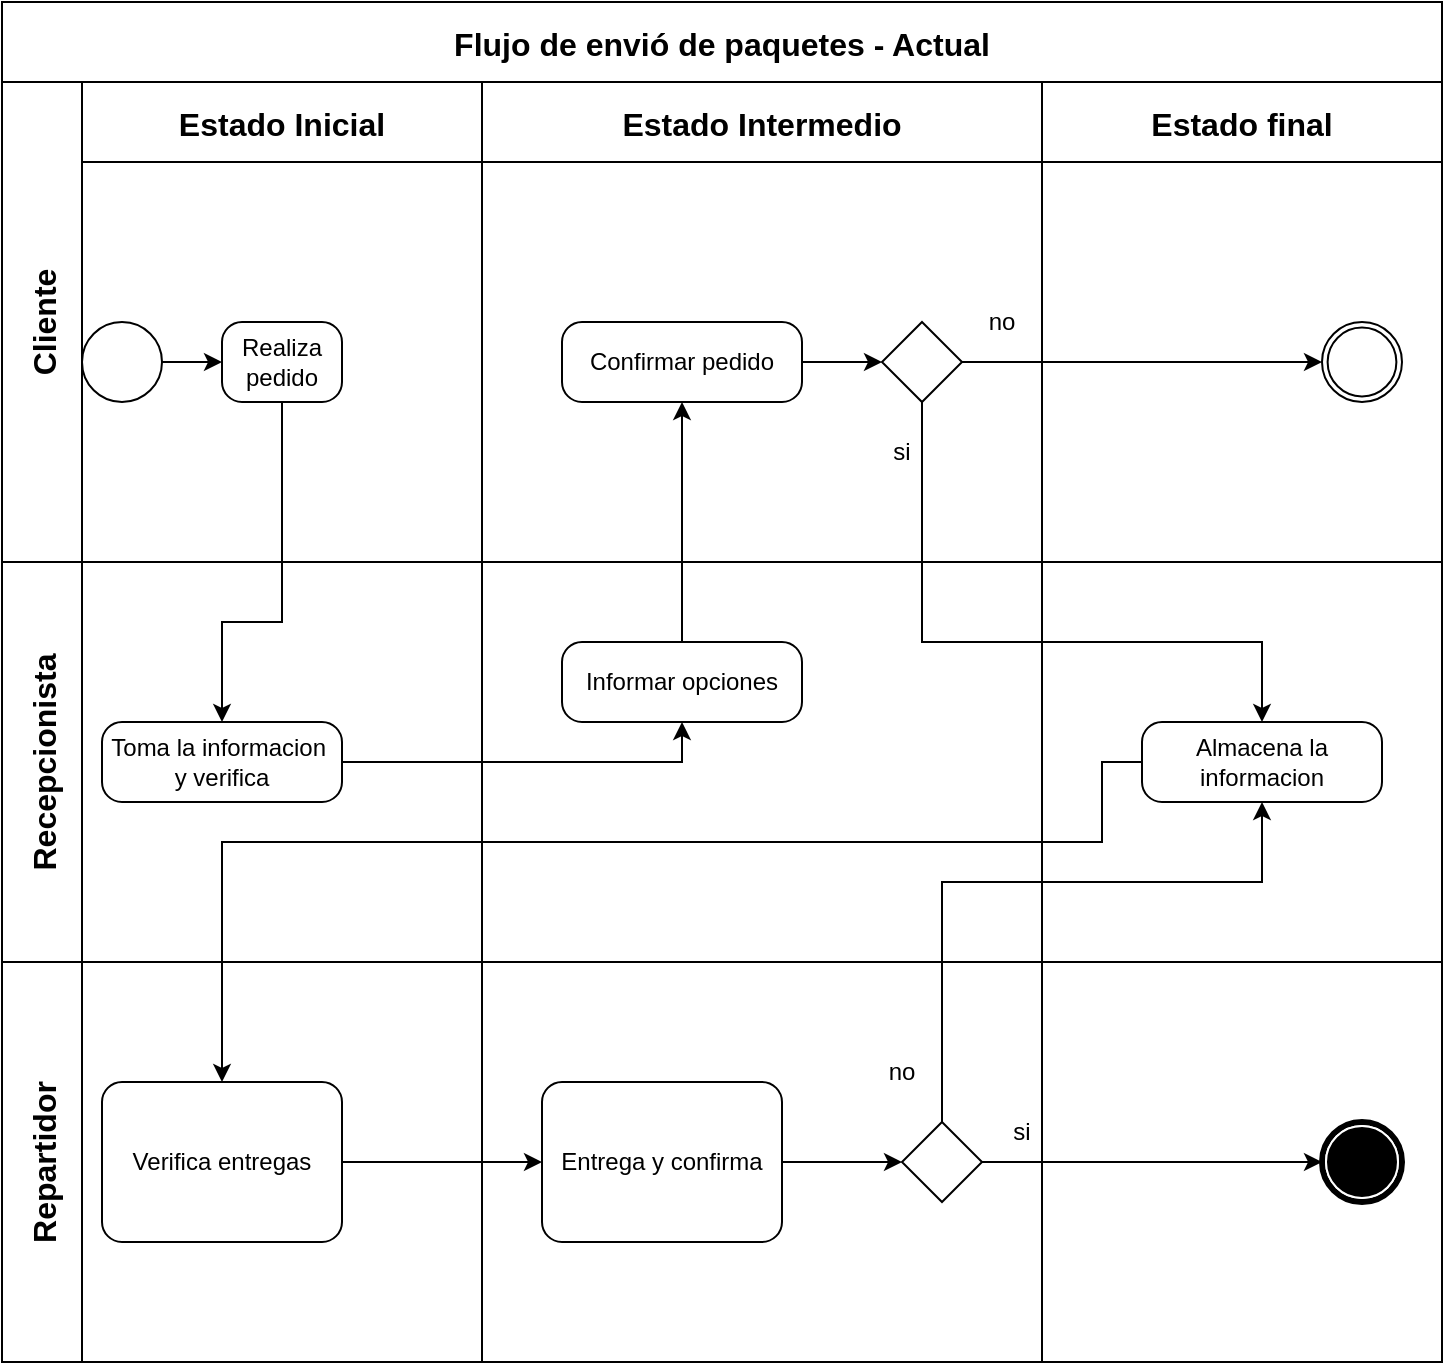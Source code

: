 <mxfile version="24.7.7" pages="7">
  <diagram name="Modelo BPMN actual" id="YWwQbo2bEK2gnn6D1bnj">
    <mxGraphModel dx="1009" dy="581" grid="1" gridSize="10" guides="1" tooltips="1" connect="1" arrows="1" fold="1" page="1" pageScale="1" pageWidth="827" pageHeight="1169" math="0" shadow="0">
      <root>
        <mxCell id="0" />
        <mxCell id="1" parent="0" />
        <mxCell id="uGnqbvBJfXi6eToD_ACp-1" value="Flujo de envió de paquetes - Actual" style="shape=table;childLayout=tableLayout;startSize=40;collapsible=0;recursiveResize=0;expand=0;fontSize=16;fontStyle=1" parent="1" vertex="1">
          <mxGeometry x="40" y="160" width="720" height="680" as="geometry" />
        </mxCell>
        <mxCell id="uGnqbvBJfXi6eToD_ACp-2" value="Cliente" style="shape=tableRow;horizontal=0;swimlaneHead=0;swimlaneBody=0;top=0;left=0;strokeColor=inherit;bottom=0;right=0;dropTarget=0;fontStyle=1;fillColor=none;points=[[0,0.5],[1,0.5]];portConstraint=eastwest;startSize=40;collapsible=0;recursiveResize=0;expand=0;fontSize=16;" parent="uGnqbvBJfXi6eToD_ACp-1" vertex="1">
          <mxGeometry y="40" width="720" height="240" as="geometry" />
        </mxCell>
        <mxCell id="uGnqbvBJfXi6eToD_ACp-3" value="Estado Inicial" style="swimlane;swimlaneHead=0;swimlaneBody=0;fontStyle=1;strokeColor=inherit;connectable=0;fillColor=none;startSize=40;collapsible=0;recursiveResize=0;expand=0;fontSize=16;" parent="uGnqbvBJfXi6eToD_ACp-2" vertex="1">
          <mxGeometry x="40" width="200" height="240" as="geometry">
            <mxRectangle width="200" height="240" as="alternateBounds" />
          </mxGeometry>
        </mxCell>
        <mxCell id="uGnqbvBJfXi6eToD_ACp-15" value="" style="points=[[0.145,0.145,0],[0.5,0,0],[0.855,0.145,0],[1,0.5,0],[0.855,0.855,0],[0.5,1,0],[0.145,0.855,0],[0,0.5,0]];shape=mxgraph.bpmn.event;html=1;verticalLabelPosition=bottom;labelBackgroundColor=#ffffff;verticalAlign=top;align=center;perimeter=ellipsePerimeter;outlineConnect=0;aspect=fixed;outline=standard;symbol=general;" parent="uGnqbvBJfXi6eToD_ACp-3" vertex="1">
          <mxGeometry y="120" width="40" height="40" as="geometry" />
        </mxCell>
        <mxCell id="uGnqbvBJfXi6eToD_ACp-19" value="Realiza pedido" style="points=[[0.25,0,0],[0.5,0,0],[0.75,0,0],[1,0.25,0],[1,0.5,0],[1,0.75,0],[0.75,1,0],[0.5,1,0],[0.25,1,0],[0,0.75,0],[0,0.5,0],[0,0.25,0]];shape=mxgraph.bpmn.task;whiteSpace=wrap;rectStyle=rounded;size=10;html=1;container=1;expand=0;collapsible=0;taskMarker=abstract;" parent="uGnqbvBJfXi6eToD_ACp-3" vertex="1">
          <mxGeometry x="70" y="120" width="60" height="40" as="geometry" />
        </mxCell>
        <mxCell id="uGnqbvBJfXi6eToD_ACp-26" style="edgeStyle=orthogonalEdgeStyle;rounded=0;orthogonalLoop=1;jettySize=auto;html=1;exitX=1;exitY=0.5;exitDx=0;exitDy=0;exitPerimeter=0;entryX=0;entryY=0.5;entryDx=0;entryDy=0;entryPerimeter=0;" parent="uGnqbvBJfXi6eToD_ACp-3" source="uGnqbvBJfXi6eToD_ACp-15" target="uGnqbvBJfXi6eToD_ACp-19" edge="1">
          <mxGeometry relative="1" as="geometry" />
        </mxCell>
        <mxCell id="uGnqbvBJfXi6eToD_ACp-4" value="Estado Intermedio" style="swimlane;swimlaneHead=0;swimlaneBody=0;fontStyle=1;strokeColor=inherit;connectable=0;fillColor=none;startSize=40;collapsible=0;recursiveResize=0;expand=0;fontSize=16;" parent="uGnqbvBJfXi6eToD_ACp-2" vertex="1">
          <mxGeometry x="240" width="280" height="240" as="geometry">
            <mxRectangle width="280" height="240" as="alternateBounds" />
          </mxGeometry>
        </mxCell>
        <mxCell id="uGnqbvBJfXi6eToD_ACp-119" value="Confirmar pedido" style="points=[[0.25,0,0],[0.5,0,0],[0.75,0,0],[1,0.25,0],[1,0.5,0],[1,0.75,0],[0.75,1,0],[0.5,1,0],[0.25,1,0],[0,0.75,0],[0,0.5,0],[0,0.25,0]];shape=mxgraph.bpmn.task;whiteSpace=wrap;rectStyle=rounded;size=10;html=1;container=1;expand=0;collapsible=0;taskMarker=abstract;" parent="uGnqbvBJfXi6eToD_ACp-4" vertex="1">
          <mxGeometry x="40" y="120" width="120" height="40" as="geometry" />
        </mxCell>
        <mxCell id="uGnqbvBJfXi6eToD_ACp-121" value="" style="points=[[0.25,0.25,0],[0.5,0,0],[0.75,0.25,0],[1,0.5,0],[0.75,0.75,0],[0.5,1,0],[0.25,0.75,0],[0,0.5,0]];shape=mxgraph.bpmn.gateway2;html=1;verticalLabelPosition=bottom;labelBackgroundColor=#ffffff;verticalAlign=top;align=center;perimeter=rhombusPerimeter;outlineConnect=0;outline=none;symbol=none;" parent="uGnqbvBJfXi6eToD_ACp-4" vertex="1">
          <mxGeometry x="200" y="120" width="40" height="40" as="geometry" />
        </mxCell>
        <mxCell id="uGnqbvBJfXi6eToD_ACp-123" style="edgeStyle=orthogonalEdgeStyle;rounded=0;orthogonalLoop=1;jettySize=auto;html=1;entryX=0;entryY=0.5;entryDx=0;entryDy=0;entryPerimeter=0;" parent="uGnqbvBJfXi6eToD_ACp-4" source="uGnqbvBJfXi6eToD_ACp-119" target="uGnqbvBJfXi6eToD_ACp-121" edge="1">
          <mxGeometry relative="1" as="geometry" />
        </mxCell>
        <mxCell id="YKMPeNchDtGNIqhWUnoP-3" value="si" style="text;html=1;align=center;verticalAlign=middle;whiteSpace=wrap;rounded=0;" vertex="1" parent="uGnqbvBJfXi6eToD_ACp-4">
          <mxGeometry x="180" y="170" width="60" height="30" as="geometry" />
        </mxCell>
        <mxCell id="YKMPeNchDtGNIqhWUnoP-4" value="no" style="text;html=1;align=center;verticalAlign=middle;whiteSpace=wrap;rounded=0;" vertex="1" parent="uGnqbvBJfXi6eToD_ACp-4">
          <mxGeometry x="230" y="105" width="60" height="30" as="geometry" />
        </mxCell>
        <mxCell id="uGnqbvBJfXi6eToD_ACp-5" value="Estado final" style="swimlane;swimlaneHead=0;swimlaneBody=0;fontStyle=1;strokeColor=inherit;connectable=0;fillColor=none;startSize=40;collapsible=0;recursiveResize=0;expand=0;fontSize=16;" parent="uGnqbvBJfXi6eToD_ACp-2" vertex="1">
          <mxGeometry x="520" width="200" height="240" as="geometry">
            <mxRectangle width="200" height="240" as="alternateBounds" />
          </mxGeometry>
        </mxCell>
        <mxCell id="uGnqbvBJfXi6eToD_ACp-18" value="" style="points=[[0.145,0.145,0],[0.5,0,0],[0.855,0.145,0],[1,0.5,0],[0.855,0.855,0],[0.5,1,0],[0.145,0.855,0],[0,0.5,0]];shape=mxgraph.bpmn.event;html=1;verticalLabelPosition=bottom;labelBackgroundColor=#ffffff;verticalAlign=top;align=center;perimeter=ellipsePerimeter;outlineConnect=0;aspect=fixed;outline=throwing;symbol=general;" parent="uGnqbvBJfXi6eToD_ACp-5" vertex="1">
          <mxGeometry x="140" y="120" width="40" height="40" as="geometry" />
        </mxCell>
        <mxCell id="uGnqbvBJfXi6eToD_ACp-124" style="edgeStyle=orthogonalEdgeStyle;rounded=0;orthogonalLoop=1;jettySize=auto;html=1;entryX=0;entryY=0.5;entryDx=0;entryDy=0;entryPerimeter=0;" parent="uGnqbvBJfXi6eToD_ACp-2" source="uGnqbvBJfXi6eToD_ACp-121" target="uGnqbvBJfXi6eToD_ACp-18" edge="1">
          <mxGeometry relative="1" as="geometry" />
        </mxCell>
        <mxCell id="uGnqbvBJfXi6eToD_ACp-6" value="Recepcionista" style="shape=tableRow;horizontal=0;swimlaneHead=0;swimlaneBody=0;top=0;left=0;strokeColor=inherit;bottom=0;right=0;dropTarget=0;fontStyle=1;fillColor=none;points=[[0,0.5],[1,0.5]];portConstraint=eastwest;startSize=40;collapsible=0;recursiveResize=0;expand=0;fontSize=16;" parent="uGnqbvBJfXi6eToD_ACp-1" vertex="1">
          <mxGeometry y="280" width="720" height="200" as="geometry" />
        </mxCell>
        <mxCell id="uGnqbvBJfXi6eToD_ACp-7" value="" style="swimlane;swimlaneHead=0;swimlaneBody=0;fontStyle=1;connectable=0;strokeColor=inherit;fillColor=none;startSize=0;collapsible=0;recursiveResize=0;expand=0;fontSize=16;" parent="uGnqbvBJfXi6eToD_ACp-6" vertex="1">
          <mxGeometry x="40" width="200" height="200" as="geometry">
            <mxRectangle width="200" height="200" as="alternateBounds" />
          </mxGeometry>
        </mxCell>
        <mxCell id="uGnqbvBJfXi6eToD_ACp-21" value="Toma la informacion&amp;nbsp; y verifica" style="points=[[0.25,0,0],[0.5,0,0],[0.75,0,0],[1,0.25,0],[1,0.5,0],[1,0.75,0],[0.75,1,0],[0.5,1,0],[0.25,1,0],[0,0.75,0],[0,0.5,0],[0,0.25,0]];shape=mxgraph.bpmn.task;whiteSpace=wrap;rectStyle=rounded;size=10;html=1;container=1;expand=0;collapsible=0;taskMarker=abstract;" parent="uGnqbvBJfXi6eToD_ACp-7" vertex="1">
          <mxGeometry x="10" y="80" width="120" height="40" as="geometry" />
        </mxCell>
        <mxCell id="uGnqbvBJfXi6eToD_ACp-8" value="" style="swimlane;swimlaneHead=0;swimlaneBody=0;fontStyle=1;connectable=0;strokeColor=inherit;fillColor=none;startSize=0;collapsible=0;recursiveResize=0;expand=0;fontSize=16;" parent="uGnqbvBJfXi6eToD_ACp-6" vertex="1">
          <mxGeometry x="240" width="280" height="200" as="geometry">
            <mxRectangle width="280" height="200" as="alternateBounds" />
          </mxGeometry>
        </mxCell>
        <mxCell id="uGnqbvBJfXi6eToD_ACp-117" value="Informar opciones" style="points=[[0.25,0,0],[0.5,0,0],[0.75,0,0],[1,0.25,0],[1,0.5,0],[1,0.75,0],[0.75,1,0],[0.5,1,0],[0.25,1,0],[0,0.75,0],[0,0.5,0],[0,0.25,0]];shape=mxgraph.bpmn.task;whiteSpace=wrap;rectStyle=rounded;size=10;html=1;container=1;expand=0;collapsible=0;taskMarker=abstract;" parent="uGnqbvBJfXi6eToD_ACp-8" vertex="1">
          <mxGeometry x="40" y="40" width="120" height="40" as="geometry" />
        </mxCell>
        <mxCell id="uGnqbvBJfXi6eToD_ACp-9" value="" style="swimlane;swimlaneHead=0;swimlaneBody=0;fontStyle=1;connectable=0;strokeColor=inherit;fillColor=none;startSize=0;collapsible=0;recursiveResize=0;expand=0;fontSize=16;" parent="uGnqbvBJfXi6eToD_ACp-6" vertex="1">
          <mxGeometry x="520" width="200" height="200" as="geometry">
            <mxRectangle width="200" height="200" as="alternateBounds" />
          </mxGeometry>
        </mxCell>
        <mxCell id="uGnqbvBJfXi6eToD_ACp-37" value="Almacena la informacion" style="points=[[0.25,0,0],[0.5,0,0],[0.75,0,0],[1,0.25,0],[1,0.5,0],[1,0.75,0],[0.75,1,0],[0.5,1,0],[0.25,1,0],[0,0.75,0],[0,0.5,0],[0,0.25,0]];shape=mxgraph.bpmn.task;whiteSpace=wrap;rectStyle=rounded;size=10;html=1;container=1;expand=0;collapsible=0;taskMarker=abstract;" parent="uGnqbvBJfXi6eToD_ACp-9" vertex="1">
          <mxGeometry x="50" y="80" width="120" height="40" as="geometry" />
        </mxCell>
        <mxCell id="uGnqbvBJfXi6eToD_ACp-116" style="edgeStyle=orthogonalEdgeStyle;rounded=0;orthogonalLoop=1;jettySize=auto;html=1;entryX=0.5;entryY=1;entryDx=0;entryDy=0;entryPerimeter=0;" parent="uGnqbvBJfXi6eToD_ACp-6" source="uGnqbvBJfXi6eToD_ACp-21" target="uGnqbvBJfXi6eToD_ACp-117" edge="1">
          <mxGeometry relative="1" as="geometry">
            <mxPoint x="190" y="100" as="targetPoint" />
          </mxGeometry>
        </mxCell>
        <mxCell id="uGnqbvBJfXi6eToD_ACp-10" value="Repartidor" style="shape=tableRow;horizontal=0;swimlaneHead=0;swimlaneBody=0;top=0;left=0;strokeColor=inherit;bottom=0;right=0;dropTarget=0;fontStyle=1;fillColor=none;points=[[0,0.5],[1,0.5]];portConstraint=eastwest;startSize=40;collapsible=0;recursiveResize=0;expand=0;fontSize=16;" parent="uGnqbvBJfXi6eToD_ACp-1" vertex="1">
          <mxGeometry y="480" width="720" height="200" as="geometry" />
        </mxCell>
        <mxCell id="uGnqbvBJfXi6eToD_ACp-11" value="" style="swimlane;swimlaneHead=0;swimlaneBody=0;fontStyle=1;connectable=0;strokeColor=inherit;fillColor=none;startSize=0;collapsible=0;recursiveResize=0;expand=0;fontSize=16;" parent="uGnqbvBJfXi6eToD_ACp-10" vertex="1">
          <mxGeometry x="40" width="200" height="200" as="geometry">
            <mxRectangle width="200" height="200" as="alternateBounds" />
          </mxGeometry>
        </mxCell>
        <mxCell id="uGnqbvBJfXi6eToD_ACp-126" value="Verifica entregas" style="points=[[0.25,0,0],[0.5,0,0],[0.75,0,0],[1,0.25,0],[1,0.5,0],[1,0.75,0],[0.75,1,0],[0.5,1,0],[0.25,1,0],[0,0.75,0],[0,0.5,0],[0,0.25,0]];shape=mxgraph.bpmn.task;whiteSpace=wrap;rectStyle=rounded;size=10;html=1;container=1;expand=0;collapsible=0;taskMarker=abstract;" parent="uGnqbvBJfXi6eToD_ACp-11" vertex="1">
          <mxGeometry x="10" y="60" width="120" height="80" as="geometry" />
        </mxCell>
        <mxCell id="uGnqbvBJfXi6eToD_ACp-12" value="" style="swimlane;swimlaneHead=0;swimlaneBody=0;fontStyle=1;connectable=0;strokeColor=inherit;fillColor=none;startSize=0;collapsible=0;recursiveResize=0;expand=0;fontSize=16;" parent="uGnqbvBJfXi6eToD_ACp-10" vertex="1">
          <mxGeometry x="240" width="280" height="200" as="geometry">
            <mxRectangle width="280" height="200" as="alternateBounds" />
          </mxGeometry>
        </mxCell>
        <mxCell id="uGnqbvBJfXi6eToD_ACp-33" style="edgeStyle=orthogonalEdgeStyle;rounded=0;orthogonalLoop=1;jettySize=auto;html=1;" parent="uGnqbvBJfXi6eToD_ACp-12" source="uGnqbvBJfXi6eToD_ACp-24" target="uGnqbvBJfXi6eToD_ACp-25" edge="1">
          <mxGeometry relative="1" as="geometry" />
        </mxCell>
        <mxCell id="uGnqbvBJfXi6eToD_ACp-24" value="Entrega y confirma" style="points=[[0.25,0,0],[0.5,0,0],[0.75,0,0],[1,0.25,0],[1,0.5,0],[1,0.75,0],[0.75,1,0],[0.5,1,0],[0.25,1,0],[0,0.75,0],[0,0.5,0],[0,0.25,0]];shape=mxgraph.bpmn.task;whiteSpace=wrap;rectStyle=rounded;size=10;html=1;container=1;expand=0;collapsible=0;taskMarker=abstract;" parent="uGnqbvBJfXi6eToD_ACp-12" vertex="1">
          <mxGeometry x="30" y="60" width="120" height="80" as="geometry" />
        </mxCell>
        <mxCell id="uGnqbvBJfXi6eToD_ACp-25" value="" style="points=[[0.25,0.25,0],[0.5,0,0],[0.75,0.25,0],[1,0.5,0],[0.75,0.75,0],[0.5,1,0],[0.25,0.75,0],[0,0.5,0]];shape=mxgraph.bpmn.gateway2;html=1;verticalLabelPosition=bottom;labelBackgroundColor=#ffffff;verticalAlign=top;align=center;perimeter=rhombusPerimeter;outlineConnect=0;outline=none;symbol=none;" parent="uGnqbvBJfXi6eToD_ACp-12" vertex="1">
          <mxGeometry x="210" y="80" width="40" height="40" as="geometry" />
        </mxCell>
        <mxCell id="YKMPeNchDtGNIqhWUnoP-5" value="si" style="text;html=1;align=center;verticalAlign=middle;whiteSpace=wrap;rounded=0;" vertex="1" parent="uGnqbvBJfXi6eToD_ACp-12">
          <mxGeometry x="240" y="70" width="60" height="30" as="geometry" />
        </mxCell>
        <mxCell id="YKMPeNchDtGNIqhWUnoP-12" value="no" style="text;html=1;align=center;verticalAlign=middle;whiteSpace=wrap;rounded=0;" vertex="1" parent="uGnqbvBJfXi6eToD_ACp-12">
          <mxGeometry x="180" y="40" width="60" height="30" as="geometry" />
        </mxCell>
        <mxCell id="uGnqbvBJfXi6eToD_ACp-13" value="" style="swimlane;swimlaneHead=0;swimlaneBody=0;fontStyle=1;connectable=0;strokeColor=inherit;fillColor=none;startSize=0;collapsible=0;recursiveResize=0;expand=0;fontSize=16;" parent="uGnqbvBJfXi6eToD_ACp-10" vertex="1">
          <mxGeometry x="520" width="200" height="200" as="geometry">
            <mxRectangle width="200" height="200" as="alternateBounds" />
          </mxGeometry>
        </mxCell>
        <mxCell id="uGnqbvBJfXi6eToD_ACp-17" value="" style="points=[[0.145,0.145,0],[0.5,0,0],[0.855,0.145,0],[1,0.5,0],[0.855,0.855,0],[0.5,1,0],[0.145,0.855,0],[0,0.5,0]];shape=mxgraph.bpmn.event;html=1;verticalLabelPosition=bottom;labelBackgroundColor=#ffffff;verticalAlign=top;align=center;perimeter=ellipsePerimeter;outlineConnect=0;aspect=fixed;outline=end;symbol=terminate;direction=south;" parent="uGnqbvBJfXi6eToD_ACp-13" vertex="1">
          <mxGeometry x="140" y="80" width="40" height="40" as="geometry" />
        </mxCell>
        <mxCell id="uGnqbvBJfXi6eToD_ACp-36" style="edgeStyle=orthogonalEdgeStyle;rounded=0;orthogonalLoop=1;jettySize=auto;html=1;entryX=0.5;entryY=1;entryDx=0;entryDy=0;entryPerimeter=0;" parent="uGnqbvBJfXi6eToD_ACp-10" source="uGnqbvBJfXi6eToD_ACp-25" target="uGnqbvBJfXi6eToD_ACp-17" edge="1">
          <mxGeometry relative="1" as="geometry" />
        </mxCell>
        <mxCell id="uGnqbvBJfXi6eToD_ACp-129" style="edgeStyle=orthogonalEdgeStyle;rounded=0;orthogonalLoop=1;jettySize=auto;html=1;entryX=0;entryY=0.5;entryDx=0;entryDy=0;entryPerimeter=0;" parent="uGnqbvBJfXi6eToD_ACp-10" source="uGnqbvBJfXi6eToD_ACp-126" target="uGnqbvBJfXi6eToD_ACp-24" edge="1">
          <mxGeometry relative="1" as="geometry">
            <mxPoint x="190" y="100" as="targetPoint" />
          </mxGeometry>
        </mxCell>
        <mxCell id="uGnqbvBJfXi6eToD_ACp-122" style="edgeStyle=orthogonalEdgeStyle;rounded=0;orthogonalLoop=1;jettySize=auto;html=1;entryX=0.5;entryY=1;entryDx=0;entryDy=0;entryPerimeter=0;" parent="uGnqbvBJfXi6eToD_ACp-1" source="uGnqbvBJfXi6eToD_ACp-117" target="uGnqbvBJfXi6eToD_ACp-119" edge="1">
          <mxGeometry relative="1" as="geometry" />
        </mxCell>
        <mxCell id="uGnqbvBJfXi6eToD_ACp-128" style="edgeStyle=orthogonalEdgeStyle;rounded=0;orthogonalLoop=1;jettySize=auto;html=1;entryX=0.5;entryY=0;entryDx=0;entryDy=0;entryPerimeter=0;" parent="uGnqbvBJfXi6eToD_ACp-1" source="uGnqbvBJfXi6eToD_ACp-37" target="uGnqbvBJfXi6eToD_ACp-126" edge="1">
          <mxGeometry relative="1" as="geometry">
            <Array as="points">
              <mxPoint x="550" y="380" />
              <mxPoint x="550" y="420" />
              <mxPoint x="110" y="420" />
            </Array>
          </mxGeometry>
        </mxCell>
        <mxCell id="uGnqbvBJfXi6eToD_ACp-130" style="edgeStyle=orthogonalEdgeStyle;rounded=0;orthogonalLoop=1;jettySize=auto;html=1;entryX=0.5;entryY=0;entryDx=0;entryDy=0;entryPerimeter=0;exitX=0.5;exitY=1;exitDx=0;exitDy=0;exitPerimeter=0;" parent="uGnqbvBJfXi6eToD_ACp-1" source="uGnqbvBJfXi6eToD_ACp-121" target="uGnqbvBJfXi6eToD_ACp-37" edge="1">
          <mxGeometry relative="1" as="geometry">
            <Array as="points">
              <mxPoint x="460" y="320" />
              <mxPoint x="630" y="320" />
            </Array>
            <mxPoint x="460" y="210" as="sourcePoint" />
          </mxGeometry>
        </mxCell>
        <mxCell id="uGnqbvBJfXi6eToD_ACp-131" style="edgeStyle=orthogonalEdgeStyle;rounded=0;orthogonalLoop=1;jettySize=auto;html=1;entryX=0.5;entryY=1;entryDx=0;entryDy=0;entryPerimeter=0;" parent="uGnqbvBJfXi6eToD_ACp-1" source="uGnqbvBJfXi6eToD_ACp-25" target="uGnqbvBJfXi6eToD_ACp-37" edge="1">
          <mxGeometry relative="1" as="geometry">
            <Array as="points">
              <mxPoint x="470" y="440" />
              <mxPoint x="630" y="440" />
            </Array>
          </mxGeometry>
        </mxCell>
        <mxCell id="uGnqbvBJfXi6eToD_ACp-27" style="edgeStyle=orthogonalEdgeStyle;rounded=0;orthogonalLoop=1;jettySize=auto;html=1;exitX=0.5;exitY=1;exitDx=0;exitDy=0;exitPerimeter=0;entryX=0.5;entryY=0;entryDx=0;entryDy=0;entryPerimeter=0;" parent="uGnqbvBJfXi6eToD_ACp-1" source="uGnqbvBJfXi6eToD_ACp-19" target="uGnqbvBJfXi6eToD_ACp-21" edge="1">
          <mxGeometry relative="1" as="geometry">
            <mxPoint x="190" y="180" as="targetPoint" />
            <Array as="points">
              <mxPoint x="140" y="310" />
              <mxPoint x="110" y="310" />
            </Array>
          </mxGeometry>
        </mxCell>
      </root>
    </mxGraphModel>
  </diagram>
  <diagram id="M0If-4i1XubIBRKQZ1pu" name="Modelo BPMN objetivo">
    <mxGraphModel dx="182" dy="581" grid="1" gridSize="10" guides="1" tooltips="1" connect="1" arrows="1" fold="1" page="1" pageScale="1" pageWidth="827" pageHeight="1169" math="0" shadow="0">
      <root>
        <mxCell id="0" />
        <mxCell id="1" parent="0" />
        <mxCell id="5c6lGHN_qCmKXNd3X48n-1" value="Flujo de envió de paquetes - Objetivo" style="shape=table;childLayout=tableLayout;startSize=40;collapsible=0;recursiveResize=0;expand=0;fontSize=16;fontStyle=1" parent="1" vertex="1">
          <mxGeometry x="881" y="160" width="720" height="680" as="geometry" />
        </mxCell>
        <mxCell id="5c6lGHN_qCmKXNd3X48n-2" value="Cliente" style="shape=tableRow;horizontal=0;swimlaneHead=0;swimlaneBody=0;top=0;left=0;strokeColor=inherit;bottom=0;right=0;dropTarget=0;fontStyle=1;fillColor=none;points=[[0,0.5],[1,0.5]];portConstraint=eastwest;startSize=40;collapsible=0;recursiveResize=0;expand=0;fontSize=16;" parent="5c6lGHN_qCmKXNd3X48n-1" vertex="1">
          <mxGeometry y="40" width="720" height="240" as="geometry" />
        </mxCell>
        <mxCell id="5c6lGHN_qCmKXNd3X48n-3" value="Estado Inicial" style="swimlane;swimlaneHead=0;swimlaneBody=0;fontStyle=1;strokeColor=inherit;connectable=0;fillColor=none;startSize=40;collapsible=0;recursiveResize=0;expand=0;fontSize=16;" parent="5c6lGHN_qCmKXNd3X48n-2" vertex="1">
          <mxGeometry x="40" width="200" height="240" as="geometry">
            <mxRectangle width="200" height="240" as="alternateBounds" />
          </mxGeometry>
        </mxCell>
        <mxCell id="5c6lGHN_qCmKXNd3X48n-4" value="" style="points=[[0.145,0.145,0],[0.5,0,0],[0.855,0.145,0],[1,0.5,0],[0.855,0.855,0],[0.5,1,0],[0.145,0.855,0],[0,0.5,0]];shape=mxgraph.bpmn.event;html=1;verticalLabelPosition=bottom;labelBackgroundColor=#ffffff;verticalAlign=top;align=center;perimeter=ellipsePerimeter;outlineConnect=0;aspect=fixed;outline=standard;symbol=general;" parent="5c6lGHN_qCmKXNd3X48n-3" vertex="1">
          <mxGeometry y="120" width="40" height="40" as="geometry" />
        </mxCell>
        <mxCell id="5c6lGHN_qCmKXNd3X48n-5" value="Realiza pedido" style="points=[[0.25,0,0],[0.5,0,0],[0.75,0,0],[1,0.25,0],[1,0.5,0],[1,0.75,0],[0.75,1,0],[0.5,1,0],[0.25,1,0],[0,0.75,0],[0,0.5,0],[0,0.25,0]];shape=mxgraph.bpmn.task;whiteSpace=wrap;rectStyle=rounded;size=10;html=1;container=1;expand=0;collapsible=0;taskMarker=abstract;" parent="5c6lGHN_qCmKXNd3X48n-3" vertex="1">
          <mxGeometry x="70" y="120" width="60" height="40" as="geometry" />
        </mxCell>
        <mxCell id="5c6lGHN_qCmKXNd3X48n-6" style="edgeStyle=orthogonalEdgeStyle;rounded=0;orthogonalLoop=1;jettySize=auto;html=1;exitX=1;exitY=0.5;exitDx=0;exitDy=0;exitPerimeter=0;entryX=0;entryY=0.5;entryDx=0;entryDy=0;entryPerimeter=0;" parent="5c6lGHN_qCmKXNd3X48n-3" source="5c6lGHN_qCmKXNd3X48n-4" target="5c6lGHN_qCmKXNd3X48n-5" edge="1">
          <mxGeometry relative="1" as="geometry" />
        </mxCell>
        <mxCell id="5c6lGHN_qCmKXNd3X48n-7" value="Estado Intermedio" style="swimlane;swimlaneHead=0;swimlaneBody=0;fontStyle=1;strokeColor=inherit;connectable=0;fillColor=none;startSize=40;collapsible=0;recursiveResize=0;expand=0;fontSize=16;" parent="5c6lGHN_qCmKXNd3X48n-2" vertex="1">
          <mxGeometry x="240" width="280" height="240" as="geometry">
            <mxRectangle width="280" height="240" as="alternateBounds" />
          </mxGeometry>
        </mxCell>
        <mxCell id="5c6lGHN_qCmKXNd3X48n-8" value="Ingresa&amp;nbsp; la información&amp;nbsp;" style="points=[[0.25,0,0],[0.5,0,0],[0.75,0,0],[1,0.25,0],[1,0.5,0],[1,0.75,0],[0.75,1,0],[0.5,1,0],[0.25,1,0],[0,0.75,0],[0,0.5,0],[0,0.25,0]];shape=mxgraph.bpmn.task;whiteSpace=wrap;rectStyle=rounded;size=10;html=1;container=1;expand=0;collapsible=0;taskMarker=abstract;" parent="5c6lGHN_qCmKXNd3X48n-7" vertex="1">
          <mxGeometry x="9" y="120" width="120" height="40" as="geometry" />
        </mxCell>
        <mxCell id="5c6lGHN_qCmKXNd3X48n-9" value="Confirmar pedido" style="points=[[0.25,0,0],[0.5,0,0],[0.75,0,0],[1,0.25,0],[1,0.5,0],[1,0.75,0],[0.75,1,0],[0.5,1,0],[0.25,1,0],[0,0.75,0],[0,0.5,0],[0,0.25,0]];shape=mxgraph.bpmn.task;whiteSpace=wrap;rectStyle=rounded;size=10;html=1;container=1;expand=0;collapsible=0;taskMarker=abstract;" parent="5c6lGHN_qCmKXNd3X48n-7" vertex="1">
          <mxGeometry x="149" y="120" width="120" height="40" as="geometry" />
        </mxCell>
        <mxCell id="5c6lGHN_qCmKXNd3X48n-10" value="Estado final" style="swimlane;swimlaneHead=0;swimlaneBody=0;fontStyle=1;strokeColor=inherit;connectable=0;fillColor=none;startSize=40;collapsible=0;recursiveResize=0;expand=0;fontSize=16;" parent="5c6lGHN_qCmKXNd3X48n-2" vertex="1">
          <mxGeometry x="520" width="200" height="240" as="geometry">
            <mxRectangle width="200" height="240" as="alternateBounds" />
          </mxGeometry>
        </mxCell>
        <mxCell id="5c6lGHN_qCmKXNd3X48n-11" value="" style="points=[[0.145,0.145,0],[0.5,0,0],[0.855,0.145,0],[1,0.5,0],[0.855,0.855,0],[0.5,1,0],[0.145,0.855,0],[0,0.5,0]];shape=mxgraph.bpmn.event;html=1;verticalLabelPosition=bottom;labelBackgroundColor=#ffffff;verticalAlign=top;align=center;perimeter=ellipsePerimeter;outlineConnect=0;aspect=fixed;outline=throwing;symbol=general;" parent="5c6lGHN_qCmKXNd3X48n-10" vertex="1">
          <mxGeometry x="140" y="120" width="40" height="40" as="geometry" />
        </mxCell>
        <mxCell id="5c6lGHN_qCmKXNd3X48n-12" value="" style="points=[[0.25,0.25,0],[0.5,0,0],[0.75,0.25,0],[1,0.5,0],[0.75,0.75,0],[0.5,1,0],[0.25,0.75,0],[0,0.5,0]];shape=mxgraph.bpmn.gateway2;html=1;verticalLabelPosition=bottom;labelBackgroundColor=#ffffff;verticalAlign=top;align=center;perimeter=rhombusPerimeter;outlineConnect=0;outline=none;symbol=none;" parent="5c6lGHN_qCmKXNd3X48n-10" vertex="1">
          <mxGeometry x="39" y="120" width="40" height="40" as="geometry" />
        </mxCell>
        <mxCell id="5c6lGHN_qCmKXNd3X48n-13" style="edgeStyle=orthogonalEdgeStyle;rounded=0;orthogonalLoop=1;jettySize=auto;html=1;entryX=0;entryY=0.5;entryDx=0;entryDy=0;entryPerimeter=0;" parent="5c6lGHN_qCmKXNd3X48n-10" source="5c6lGHN_qCmKXNd3X48n-12" target="5c6lGHN_qCmKXNd3X48n-11" edge="1">
          <mxGeometry relative="1" as="geometry" />
        </mxCell>
        <mxCell id="cHo_b6XoYxvQEuDYkM-j-1" value="si" style="text;html=1;align=center;verticalAlign=middle;whiteSpace=wrap;rounded=0;" vertex="1" parent="5c6lGHN_qCmKXNd3X48n-10">
          <mxGeometry x="19" y="160" width="60" height="30" as="geometry" />
        </mxCell>
        <mxCell id="cHo_b6XoYxvQEuDYkM-j-2" value="no" style="text;html=1;align=center;verticalAlign=middle;whiteSpace=wrap;rounded=0;" vertex="1" parent="5c6lGHN_qCmKXNd3X48n-10">
          <mxGeometry x="59" y="110" width="60" height="30" as="geometry" />
        </mxCell>
        <mxCell id="5c6lGHN_qCmKXNd3X48n-14" style="edgeStyle=orthogonalEdgeStyle;rounded=0;orthogonalLoop=1;jettySize=auto;html=1;entryX=0;entryY=0.5;entryDx=0;entryDy=0;entryPerimeter=0;" parent="5c6lGHN_qCmKXNd3X48n-2" source="5c6lGHN_qCmKXNd3X48n-9" target="5c6lGHN_qCmKXNd3X48n-12" edge="1">
          <mxGeometry relative="1" as="geometry" />
        </mxCell>
        <mxCell id="5c6lGHN_qCmKXNd3X48n-15" style="edgeStyle=orthogonalEdgeStyle;rounded=0;orthogonalLoop=1;jettySize=auto;html=1;exitX=1;exitY=0.5;exitDx=0;exitDy=0;exitPerimeter=0;entryX=0;entryY=0.5;entryDx=0;entryDy=0;entryPerimeter=0;" parent="5c6lGHN_qCmKXNd3X48n-2" source="5c6lGHN_qCmKXNd3X48n-5" target="5c6lGHN_qCmKXNd3X48n-8" edge="1">
          <mxGeometry relative="1" as="geometry">
            <mxPoint x="190" y="140" as="targetPoint" />
          </mxGeometry>
        </mxCell>
        <mxCell id="5c6lGHN_qCmKXNd3X48n-16" value="Sistema" style="shape=tableRow;horizontal=0;swimlaneHead=0;swimlaneBody=0;top=0;left=0;strokeColor=inherit;bottom=0;right=0;dropTarget=0;fontStyle=1;fillColor=none;points=[[0,0.5],[1,0.5]];portConstraint=eastwest;startSize=40;collapsible=0;recursiveResize=0;expand=0;fontSize=16;" parent="5c6lGHN_qCmKXNd3X48n-1" vertex="1">
          <mxGeometry y="280" width="720" height="200" as="geometry" />
        </mxCell>
        <mxCell id="5c6lGHN_qCmKXNd3X48n-17" value="" style="swimlane;swimlaneHead=0;swimlaneBody=0;fontStyle=1;connectable=0;strokeColor=inherit;fillColor=none;startSize=0;collapsible=0;recursiveResize=0;expand=0;fontSize=16;" parent="5c6lGHN_qCmKXNd3X48n-16" vertex="1">
          <mxGeometry x="40" width="200" height="200" as="geometry">
            <mxRectangle width="200" height="200" as="alternateBounds" />
          </mxGeometry>
        </mxCell>
        <mxCell id="5c6lGHN_qCmKXNd3X48n-18" value="verifica" style="points=[[0.25,0,0],[0.5,0,0],[0.75,0,0],[1,0.25,0],[1,0.5,0],[1,0.75,0],[0.75,1,0],[0.5,1,0],[0.25,1,0],[0,0.75,0],[0,0.5,0],[0,0.25,0]];shape=mxgraph.bpmn.task;whiteSpace=wrap;rectStyle=rounded;size=10;html=1;container=1;expand=0;collapsible=0;taskMarker=abstract;" parent="5c6lGHN_qCmKXNd3X48n-17" vertex="1">
          <mxGeometry x="50" y="40" width="80" height="40" as="geometry" />
        </mxCell>
        <mxCell id="5c6lGHN_qCmKXNd3X48n-19" value="" style="swimlane;swimlaneHead=0;swimlaneBody=0;fontStyle=1;connectable=0;strokeColor=inherit;fillColor=none;startSize=0;collapsible=0;recursiveResize=0;expand=0;fontSize=16;" parent="5c6lGHN_qCmKXNd3X48n-16" vertex="1">
          <mxGeometry x="240" width="280" height="200" as="geometry">
            <mxRectangle width="280" height="200" as="alternateBounds" />
          </mxGeometry>
        </mxCell>
        <mxCell id="5c6lGHN_qCmKXNd3X48n-20" value="Informar opciones" style="points=[[0.25,0,0],[0.5,0,0],[0.75,0,0],[1,0.25,0],[1,0.5,0],[1,0.75,0],[0.75,1,0],[0.5,1,0],[0.25,1,0],[0,0.75,0],[0,0.5,0],[0,0.25,0]];shape=mxgraph.bpmn.task;whiteSpace=wrap;rectStyle=rounded;size=10;html=1;container=1;expand=0;collapsible=0;taskMarker=abstract;" parent="5c6lGHN_qCmKXNd3X48n-19" vertex="1">
          <mxGeometry x="149" y="40" width="120" height="40" as="geometry" />
        </mxCell>
        <mxCell id="5c6lGHN_qCmKXNd3X48n-21" value="" style="swimlane;swimlaneHead=0;swimlaneBody=0;fontStyle=1;connectable=0;strokeColor=inherit;fillColor=none;startSize=0;collapsible=0;recursiveResize=0;expand=0;fontSize=16;" parent="5c6lGHN_qCmKXNd3X48n-16" vertex="1">
          <mxGeometry x="520" width="200" height="200" as="geometry">
            <mxRectangle width="200" height="200" as="alternateBounds" />
          </mxGeometry>
        </mxCell>
        <mxCell id="5c6lGHN_qCmKXNd3X48n-22" value="Almacena la informacion" style="points=[[0.25,0,0],[0.5,0,0],[0.75,0,0],[1,0.25,0],[1,0.5,0],[1,0.75,0],[0.75,1,0],[0.5,1,0],[0.25,1,0],[0,0.75,0],[0,0.5,0],[0,0.25,0]];shape=mxgraph.bpmn.task;whiteSpace=wrap;rectStyle=rounded;size=10;html=1;container=1;expand=0;collapsible=0;taskMarker=abstract;" parent="5c6lGHN_qCmKXNd3X48n-21" vertex="1">
          <mxGeometry x="40" y="80" width="120" height="40" as="geometry" />
        </mxCell>
        <mxCell id="5c6lGHN_qCmKXNd3X48n-23" style="edgeStyle=orthogonalEdgeStyle;rounded=0;orthogonalLoop=1;jettySize=auto;html=1;entryX=0;entryY=0.5;entryDx=0;entryDy=0;entryPerimeter=0;" parent="5c6lGHN_qCmKXNd3X48n-16" source="5c6lGHN_qCmKXNd3X48n-18" target="5c6lGHN_qCmKXNd3X48n-20" edge="1">
          <mxGeometry relative="1" as="geometry" />
        </mxCell>
        <mxCell id="5c6lGHN_qCmKXNd3X48n-24" value="Repartidor" style="shape=tableRow;horizontal=0;swimlaneHead=0;swimlaneBody=0;top=0;left=0;strokeColor=inherit;bottom=0;right=0;dropTarget=0;fontStyle=1;fillColor=none;points=[[0,0.5],[1,0.5]];portConstraint=eastwest;startSize=40;collapsible=0;recursiveResize=0;expand=0;fontSize=16;" parent="5c6lGHN_qCmKXNd3X48n-1" vertex="1">
          <mxGeometry y="480" width="720" height="200" as="geometry" />
        </mxCell>
        <mxCell id="5c6lGHN_qCmKXNd3X48n-25" value="" style="swimlane;swimlaneHead=0;swimlaneBody=0;fontStyle=1;connectable=0;strokeColor=inherit;fillColor=none;startSize=0;collapsible=0;recursiveResize=0;expand=0;fontSize=16;" parent="5c6lGHN_qCmKXNd3X48n-24" vertex="1">
          <mxGeometry x="40" width="200" height="200" as="geometry">
            <mxRectangle width="200" height="200" as="alternateBounds" />
          </mxGeometry>
        </mxCell>
        <mxCell id="5c6lGHN_qCmKXNd3X48n-26" value="Verifica entregas" style="points=[[0.25,0,0],[0.5,0,0],[0.75,0,0],[1,0.25,0],[1,0.5,0],[1,0.75,0],[0.75,1,0],[0.5,1,0],[0.25,1,0],[0,0.75,0],[0,0.5,0],[0,0.25,0]];shape=mxgraph.bpmn.task;whiteSpace=wrap;rectStyle=rounded;size=10;html=1;container=1;expand=0;collapsible=0;taskMarker=abstract;" parent="5c6lGHN_qCmKXNd3X48n-25" vertex="1">
          <mxGeometry x="40" y="60" width="120" height="80" as="geometry" />
        </mxCell>
        <mxCell id="5c6lGHN_qCmKXNd3X48n-27" value="" style="swimlane;swimlaneHead=0;swimlaneBody=0;fontStyle=1;connectable=0;strokeColor=inherit;fillColor=none;startSize=0;collapsible=0;recursiveResize=0;expand=0;fontSize=16;" parent="5c6lGHN_qCmKXNd3X48n-24" vertex="1">
          <mxGeometry x="240" width="280" height="200" as="geometry">
            <mxRectangle width="280" height="200" as="alternateBounds" />
          </mxGeometry>
        </mxCell>
        <mxCell id="5c6lGHN_qCmKXNd3X48n-28" style="edgeStyle=orthogonalEdgeStyle;rounded=0;orthogonalLoop=1;jettySize=auto;html=1;" parent="5c6lGHN_qCmKXNd3X48n-27" source="5c6lGHN_qCmKXNd3X48n-29" target="5c6lGHN_qCmKXNd3X48n-30" edge="1">
          <mxGeometry relative="1" as="geometry" />
        </mxCell>
        <mxCell id="5c6lGHN_qCmKXNd3X48n-29" value="Entrega y confirma" style="points=[[0.25,0,0],[0.5,0,0],[0.75,0,0],[1,0.25,0],[1,0.5,0],[1,0.75,0],[0.75,1,0],[0.5,1,0],[0.25,1,0],[0,0.75,0],[0,0.5,0],[0,0.25,0]];shape=mxgraph.bpmn.task;whiteSpace=wrap;rectStyle=rounded;size=10;html=1;container=1;expand=0;collapsible=0;taskMarker=abstract;" parent="5c6lGHN_qCmKXNd3X48n-27" vertex="1">
          <mxGeometry x="30" y="60" width="120" height="80" as="geometry" />
        </mxCell>
        <mxCell id="5c6lGHN_qCmKXNd3X48n-30" value="" style="points=[[0.25,0.25,0],[0.5,0,0],[0.75,0.25,0],[1,0.5,0],[0.75,0.75,0],[0.5,1,0],[0.25,0.75,0],[0,0.5,0]];shape=mxgraph.bpmn.gateway2;html=1;verticalLabelPosition=bottom;labelBackgroundColor=#ffffff;verticalAlign=top;align=center;perimeter=rhombusPerimeter;outlineConnect=0;outline=none;symbol=none;" parent="5c6lGHN_qCmKXNd3X48n-27" vertex="1">
          <mxGeometry x="210" y="80" width="40" height="40" as="geometry" />
        </mxCell>
        <mxCell id="cHo_b6XoYxvQEuDYkM-j-4" value="no" style="text;html=1;align=center;verticalAlign=middle;whiteSpace=wrap;rounded=0;" vertex="1" parent="5c6lGHN_qCmKXNd3X48n-27">
          <mxGeometry x="179" y="40" width="60" height="30" as="geometry" />
        </mxCell>
        <mxCell id="5c6lGHN_qCmKXNd3X48n-31" value="" style="swimlane;swimlaneHead=0;swimlaneBody=0;fontStyle=1;connectable=0;strokeColor=inherit;fillColor=none;startSize=0;collapsible=0;recursiveResize=0;expand=0;fontSize=16;" parent="5c6lGHN_qCmKXNd3X48n-24" vertex="1">
          <mxGeometry x="520" width="200" height="200" as="geometry">
            <mxRectangle width="200" height="200" as="alternateBounds" />
          </mxGeometry>
        </mxCell>
        <mxCell id="5c6lGHN_qCmKXNd3X48n-32" value="" style="points=[[0.145,0.145,0],[0.5,0,0],[0.855,0.145,0],[1,0.5,0],[0.855,0.855,0],[0.5,1,0],[0.145,0.855,0],[0,0.5,0]];shape=mxgraph.bpmn.event;html=1;verticalLabelPosition=bottom;labelBackgroundColor=#ffffff;verticalAlign=top;align=center;perimeter=ellipsePerimeter;outlineConnect=0;aspect=fixed;outline=end;symbol=terminate;direction=south;" parent="5c6lGHN_qCmKXNd3X48n-31" vertex="1">
          <mxGeometry x="140" y="80" width="40" height="40" as="geometry" />
        </mxCell>
        <mxCell id="cHo_b6XoYxvQEuDYkM-j-3" value="si" style="text;html=1;align=center;verticalAlign=middle;whiteSpace=wrap;rounded=0;" vertex="1" parent="5c6lGHN_qCmKXNd3X48n-31">
          <mxGeometry x="-41" y="70" width="60" height="30" as="geometry" />
        </mxCell>
        <mxCell id="5c6lGHN_qCmKXNd3X48n-33" style="edgeStyle=orthogonalEdgeStyle;rounded=0;orthogonalLoop=1;jettySize=auto;html=1;entryX=0.5;entryY=1;entryDx=0;entryDy=0;entryPerimeter=0;" parent="5c6lGHN_qCmKXNd3X48n-24" source="5c6lGHN_qCmKXNd3X48n-30" target="5c6lGHN_qCmKXNd3X48n-32" edge="1">
          <mxGeometry relative="1" as="geometry" />
        </mxCell>
        <mxCell id="5c6lGHN_qCmKXNd3X48n-34" style="edgeStyle=orthogonalEdgeStyle;rounded=0;orthogonalLoop=1;jettySize=auto;html=1;entryX=0;entryY=0.5;entryDx=0;entryDy=0;entryPerimeter=0;" parent="5c6lGHN_qCmKXNd3X48n-24" source="5c6lGHN_qCmKXNd3X48n-26" target="5c6lGHN_qCmKXNd3X48n-29" edge="1">
          <mxGeometry relative="1" as="geometry" />
        </mxCell>
        <mxCell id="5c6lGHN_qCmKXNd3X48n-35" style="edgeStyle=orthogonalEdgeStyle;rounded=0;orthogonalLoop=1;jettySize=auto;html=1;entryX=0.5;entryY=1;entryDx=0;entryDy=0;entryPerimeter=0;" parent="5c6lGHN_qCmKXNd3X48n-1" source="5c6lGHN_qCmKXNd3X48n-30" target="5c6lGHN_qCmKXNd3X48n-22" edge="1">
          <mxGeometry relative="1" as="geometry">
            <Array as="points">
              <mxPoint x="470" y="430" />
              <mxPoint x="620" y="430" />
            </Array>
          </mxGeometry>
        </mxCell>
        <mxCell id="5c6lGHN_qCmKXNd3X48n-36" style="edgeStyle=orthogonalEdgeStyle;rounded=0;orthogonalLoop=1;jettySize=auto;html=1;entryX=0.5;entryY=0;entryDx=0;entryDy=0;entryPerimeter=0;" parent="5c6lGHN_qCmKXNd3X48n-1" source="5c6lGHN_qCmKXNd3X48n-8" target="5c6lGHN_qCmKXNd3X48n-18" edge="1">
          <mxGeometry relative="1" as="geometry">
            <Array as="points">
              <mxPoint x="309" y="240" />
              <mxPoint x="130" y="240" />
            </Array>
          </mxGeometry>
        </mxCell>
        <mxCell id="5c6lGHN_qCmKXNd3X48n-37" style="edgeStyle=orthogonalEdgeStyle;rounded=0;orthogonalLoop=1;jettySize=auto;html=1;entryX=0.5;entryY=1;entryDx=0;entryDy=0;entryPerimeter=0;" parent="5c6lGHN_qCmKXNd3X48n-1" source="5c6lGHN_qCmKXNd3X48n-20" target="5c6lGHN_qCmKXNd3X48n-9" edge="1">
          <mxGeometry relative="1" as="geometry">
            <mxPoint x="439" y="200" as="targetPoint" />
          </mxGeometry>
        </mxCell>
        <mxCell id="5c6lGHN_qCmKXNd3X48n-38" style="edgeStyle=orthogonalEdgeStyle;rounded=0;orthogonalLoop=1;jettySize=auto;html=1;entryX=0.5;entryY=0;entryDx=0;entryDy=0;entryPerimeter=0;" parent="5c6lGHN_qCmKXNd3X48n-1" source="5c6lGHN_qCmKXNd3X48n-12" target="5c6lGHN_qCmKXNd3X48n-22" edge="1">
          <mxGeometry relative="1" as="geometry">
            <Array as="points">
              <mxPoint x="579" y="320" />
              <mxPoint x="620" y="320" />
            </Array>
          </mxGeometry>
        </mxCell>
        <mxCell id="5c6lGHN_qCmKXNd3X48n-39" style="edgeStyle=orthogonalEdgeStyle;rounded=0;orthogonalLoop=1;jettySize=auto;html=1;entryX=0.5;entryY=0;entryDx=0;entryDy=0;entryPerimeter=0;" parent="5c6lGHN_qCmKXNd3X48n-1" source="5c6lGHN_qCmKXNd3X48n-22" target="5c6lGHN_qCmKXNd3X48n-26" edge="1">
          <mxGeometry relative="1" as="geometry">
            <Array as="points">
              <mxPoint x="359" y="380" />
              <mxPoint x="359" y="430" />
              <mxPoint x="140" y="430" />
            </Array>
          </mxGeometry>
        </mxCell>
      </root>
    </mxGraphModel>
  </diagram>
  <diagram id="UFYYI4KqYwUkw8UenKO3" name="Modelo arquitectónico de negocio">
    <mxGraphModel dx="1009" dy="581" grid="1" gridSize="10" guides="1" tooltips="1" connect="1" arrows="1" fold="1" page="1" pageScale="1" pageWidth="827" pageHeight="1169" math="0" shadow="0">
      <root>
        <mxCell id="0" />
        <mxCell id="1" parent="0" />
        <mxCell id="DBbkToJR3BgYZpNFR-cK-23" value="Business Service" style="html=1;outlineConnect=0;whiteSpace=wrap;fillColor=#ffff99;shape=mxgraph.archimate3.application;appType=serv;archiType=rounded;verticalAlign=top;" vertex="1" parent="1">
          <mxGeometry x="320" y="440" width="200" height="120" as="geometry" />
        </mxCell>
        <mxCell id="DBbkToJR3BgYZpNFR-cK-12" value="Business Interface" style="html=1;outlineConnect=0;whiteSpace=wrap;fillColor=#ffff99;shape=mxgraph.archimate3.application;appType=interface;archiType=square;verticalAlign=top;" vertex="1" parent="1">
          <mxGeometry x="120" y="280" width="600" height="120" as="geometry" />
        </mxCell>
        <mxCell id="DBbkToJR3BgYZpNFR-cK-11" value="Business Actor" style="html=1;outlineConnect=0;whiteSpace=wrap;fillColor=#ffff99;shape=mxgraph.archimate3.application;appType=actor;archiType=square;verticalAlign=top;" vertex="1" parent="1">
          <mxGeometry x="120" y="80" width="120" height="160" as="geometry" />
        </mxCell>
        <mxCell id="DBbkToJR3BgYZpNFR-cK-10" value="Business Actor" style="html=1;outlineConnect=0;whiteSpace=wrap;fillColor=#ffff99;shape=mxgraph.archimate3.application;appType=actor;archiType=square;verticalAlign=top;" vertex="1" parent="1">
          <mxGeometry x="360" y="80" width="120" height="160" as="geometry" />
        </mxCell>
        <mxCell id="4kQCOzbYcKNMJ8-tCxOf-1" value="" style="html=1;outlineConnect=0;whiteSpace=wrap;fillColor=#ffff99;verticalLabelPosition=bottom;verticalAlign=top;align=center;shape=mxgraph.archimate3.actor;" vertex="1" parent="1">
          <mxGeometry x="160" y="120" width="40" height="80" as="geometry" />
        </mxCell>
        <mxCell id="4kQCOzbYcKNMJ8-tCxOf-2" value="MODELO ARQUITECTONICO NEGOCIO - ENVIA" style="text;html=1;align=center;verticalAlign=middle;resizable=0;points=[];autosize=1;strokeColor=none;fillColor=none;" vertex="1" parent="1">
          <mxGeometry x="269" y="40" width="290" height="30" as="geometry" />
        </mxCell>
        <mxCell id="DBbkToJR3BgYZpNFR-cK-1" value="Cliente" style="text;html=1;align=center;verticalAlign=middle;resizable=0;points=[];autosize=1;strokeColor=none;fillColor=none;" vertex="1" parent="1">
          <mxGeometry x="150" y="208" width="60" height="30" as="geometry" />
        </mxCell>
        <mxCell id="DBbkToJR3BgYZpNFR-cK-2" value="" style="html=1;outlineConnect=0;whiteSpace=wrap;fillColor=#ffff99;verticalLabelPosition=bottom;verticalAlign=top;align=center;shape=mxgraph.archimate3.actor;" vertex="1" parent="1">
          <mxGeometry x="400" y="120" width="40" height="80" as="geometry" />
        </mxCell>
        <mxCell id="DBbkToJR3BgYZpNFR-cK-7" value="Business Actor" style="html=1;outlineConnect=0;whiteSpace=wrap;fillColor=#ffff99;shape=mxgraph.archimate3.application;appType=actor;archiType=square;verticalAlign=top;" vertex="1" parent="1">
          <mxGeometry x="600" y="80" width="120" height="160" as="geometry" />
        </mxCell>
        <mxCell id="DBbkToJR3BgYZpNFR-cK-3" value="Sistema" style="text;html=1;align=center;verticalAlign=middle;resizable=0;points=[];autosize=1;strokeColor=none;fillColor=none;" vertex="1" parent="1">
          <mxGeometry x="385" y="208" width="70" height="30" as="geometry" />
        </mxCell>
        <mxCell id="DBbkToJR3BgYZpNFR-cK-4" value="" style="html=1;outlineConnect=0;whiteSpace=wrap;fillColor=#ffff99;verticalLabelPosition=bottom;verticalAlign=top;align=center;shape=mxgraph.archimate3.actor;" vertex="1" parent="1">
          <mxGeometry x="640" y="120" width="40" height="80" as="geometry" />
        </mxCell>
        <mxCell id="DBbkToJR3BgYZpNFR-cK-5" value="Repartidor" style="text;html=1;align=center;verticalAlign=middle;resizable=0;points=[];autosize=1;strokeColor=none;fillColor=none;" vertex="1" parent="1">
          <mxGeometry x="620" y="208" width="80" height="30" as="geometry" />
        </mxCell>
        <mxCell id="DBbkToJR3BgYZpNFR-cK-8" value="Contrato" style="html=1;outlineConnect=0;whiteSpace=wrap;fillColor=#ffff99;shape=mxgraph.archimate3.application;appType=contract;archiType=square;verticalAlign=top;" vertex="1" parent="1">
          <mxGeometry x="240" y="720" width="360" height="160" as="geometry" />
        </mxCell>
        <mxCell id="DBbkToJR3BgYZpNFR-cK-13" value="" style="html=1;outlineConnect=0;whiteSpace=wrap;fillColor=#ffff99;shape=mxgraph.archimate3.interface;" vertex="1" parent="1">
          <mxGeometry x="170" y="322.5" width="70" height="35" as="geometry" />
        </mxCell>
        <mxCell id="DBbkToJR3BgYZpNFR-cK-39" style="edgeStyle=orthogonalEdgeStyle;rounded=0;orthogonalLoop=1;jettySize=auto;html=1;" edge="1" parent="1" source="DBbkToJR3BgYZpNFR-cK-14">
          <mxGeometry relative="1" as="geometry">
            <mxPoint x="360" y="500" as="targetPoint" />
            <Array as="points">
              <mxPoint x="205" y="500" />
            </Array>
          </mxGeometry>
        </mxCell>
        <mxCell id="DBbkToJR3BgYZpNFR-cK-14" value="Crear envió" style="text;html=1;align=center;verticalAlign=middle;resizable=0;points=[];autosize=1;strokeColor=none;fillColor=none;" vertex="1" parent="1">
          <mxGeometry x="160" y="357.5" width="90" height="30" as="geometry" />
        </mxCell>
        <mxCell id="DBbkToJR3BgYZpNFR-cK-15" value="Recibo de entrega" style="html=1;outlineConnect=0;whiteSpace=wrap;fillColor=#ffff99;shape=mxgraph.archimate3.contract;" vertex="1" parent="1">
          <mxGeometry x="360" y="760" width="120" height="80" as="geometry" />
        </mxCell>
        <mxCell id="DBbkToJR3BgYZpNFR-cK-16" value="" style="html=1;outlineConnect=0;whiteSpace=wrap;fillColor=#ffff99;shape=mxgraph.archimate3.interface;" vertex="1" parent="1">
          <mxGeometry x="320" y="322.5" width="70" height="35" as="geometry" />
        </mxCell>
        <mxCell id="DBbkToJR3BgYZpNFR-cK-17" value="" style="html=1;outlineConnect=0;whiteSpace=wrap;fillColor=#ffff99;shape=mxgraph.archimate3.interface;" vertex="1" parent="1">
          <mxGeometry x="440" y="322.5" width="70" height="35" as="geometry" />
        </mxCell>
        <mxCell id="DBbkToJR3BgYZpNFR-cK-18" value="" style="html=1;outlineConnect=0;whiteSpace=wrap;fillColor=#ffff99;shape=mxgraph.archimate3.interface;" vertex="1" parent="1">
          <mxGeometry x="600" y="322.5" width="70" height="35" as="geometry" />
        </mxCell>
        <mxCell id="DBbkToJR3BgYZpNFR-cK-19" value="Modificar envió" style="text;html=1;align=center;verticalAlign=middle;resizable=0;points=[];autosize=1;strokeColor=none;fillColor=none;" vertex="1" parent="1">
          <mxGeometry x="315" y="357.5" width="100" height="30" as="geometry" />
        </mxCell>
        <mxCell id="DBbkToJR3BgYZpNFR-cK-37" style="edgeStyle=orthogonalEdgeStyle;rounded=0;orthogonalLoop=1;jettySize=auto;html=1;" edge="1" parent="1" source="DBbkToJR3BgYZpNFR-cK-20">
          <mxGeometry relative="1" as="geometry">
            <mxPoint x="485" y="500" as="targetPoint" />
          </mxGeometry>
        </mxCell>
        <mxCell id="DBbkToJR3BgYZpNFR-cK-20" value="Retirar envió" style="text;html=1;align=center;verticalAlign=middle;resizable=0;points=[];autosize=1;strokeColor=none;fillColor=none;" vertex="1" parent="1">
          <mxGeometry x="440" y="357.5" width="90" height="30" as="geometry" />
        </mxCell>
        <mxCell id="DBbkToJR3BgYZpNFR-cK-21" value="Consultar envió" style="text;html=1;align=center;verticalAlign=middle;resizable=0;points=[];autosize=1;strokeColor=none;fillColor=none;" vertex="1" parent="1">
          <mxGeometry x="590" y="357.5" width="110" height="30" as="geometry" />
        </mxCell>
        <mxCell id="DBbkToJR3BgYZpNFR-cK-25" style="edgeStyle=orthogonalEdgeStyle;rounded=0;orthogonalLoop=1;jettySize=auto;html=1;entryX=0.75;entryY=0;entryDx=0;entryDy=0;entryPerimeter=0;" edge="1" parent="1" source="DBbkToJR3BgYZpNFR-cK-10" target="DBbkToJR3BgYZpNFR-cK-16">
          <mxGeometry relative="1" as="geometry">
            <Array as="points">
              <mxPoint x="420" y="270" />
              <mxPoint x="373" y="270" />
            </Array>
          </mxGeometry>
        </mxCell>
        <mxCell id="DBbkToJR3BgYZpNFR-cK-27" style="edgeStyle=orthogonalEdgeStyle;rounded=0;orthogonalLoop=1;jettySize=auto;html=1;entryX=0.75;entryY=0;entryDx=0;entryDy=0;entryPerimeter=0;" edge="1" parent="1" source="DBbkToJR3BgYZpNFR-cK-10" target="DBbkToJR3BgYZpNFR-cK-17">
          <mxGeometry relative="1" as="geometry">
            <Array as="points">
              <mxPoint x="420" y="270" />
              <mxPoint x="493" y="270" />
            </Array>
          </mxGeometry>
        </mxCell>
        <mxCell id="DBbkToJR3BgYZpNFR-cK-28" style="edgeStyle=orthogonalEdgeStyle;rounded=0;orthogonalLoop=1;jettySize=auto;html=1;entryX=0.75;entryY=0;entryDx=0;entryDy=0;entryPerimeter=0;" edge="1" parent="1" target="DBbkToJR3BgYZpNFR-cK-18">
          <mxGeometry relative="1" as="geometry">
            <mxPoint x="420" y="240" as="sourcePoint" />
            <Array as="points">
              <mxPoint x="420" y="270" />
              <mxPoint x="653" y="270" />
            </Array>
          </mxGeometry>
        </mxCell>
        <mxCell id="DBbkToJR3BgYZpNFR-cK-29" style="edgeStyle=orthogonalEdgeStyle;rounded=0;orthogonalLoop=1;jettySize=auto;html=1;entryX=0.75;entryY=0;entryDx=0;entryDy=0;entryPerimeter=0;" edge="1" parent="1" source="DBbkToJR3BgYZpNFR-cK-10" target="DBbkToJR3BgYZpNFR-cK-13">
          <mxGeometry relative="1" as="geometry">
            <Array as="points">
              <mxPoint x="420" y="270" />
              <mxPoint x="223" y="270" />
            </Array>
          </mxGeometry>
        </mxCell>
        <mxCell id="DBbkToJR3BgYZpNFR-cK-30" style="edgeStyle=orthogonalEdgeStyle;rounded=0;orthogonalLoop=1;jettySize=auto;html=1;entryX=0;entryY=0.5;entryDx=0;entryDy=0;entryPerimeter=0;" edge="1" parent="1" source="DBbkToJR3BgYZpNFR-cK-1" target="DBbkToJR3BgYZpNFR-cK-13">
          <mxGeometry relative="1" as="geometry">
            <Array as="points">
              <mxPoint x="160" y="340" />
            </Array>
          </mxGeometry>
        </mxCell>
        <mxCell id="DBbkToJR3BgYZpNFR-cK-31" style="edgeStyle=orthogonalEdgeStyle;rounded=0;orthogonalLoop=1;jettySize=auto;html=1;entryX=1;entryY=0.5;entryDx=0;entryDy=0;entryPerimeter=0;" edge="1" parent="1" source="DBbkToJR3BgYZpNFR-cK-5" target="DBbkToJR3BgYZpNFR-cK-18">
          <mxGeometry relative="1" as="geometry">
            <Array as="points">
              <mxPoint x="690" y="340" />
            </Array>
          </mxGeometry>
        </mxCell>
        <mxCell id="DBbkToJR3BgYZpNFR-cK-32" value="Envío" style="html=1;outlineConnect=0;whiteSpace=wrap;fillColor=#ffff99;shape=mxgraph.archimate3.service;" vertex="1" parent="1">
          <mxGeometry x="360" y="482.5" width="120" height="35" as="geometry" />
        </mxCell>
        <mxCell id="DBbkToJR3BgYZpNFR-cK-36" style="edgeStyle=orthogonalEdgeStyle;rounded=0;orthogonalLoop=1;jettySize=auto;html=1;entryX=0;entryY=0;entryDx=120;entryDy=17.5;entryPerimeter=0;" edge="1" parent="1" source="DBbkToJR3BgYZpNFR-cK-21" target="DBbkToJR3BgYZpNFR-cK-32">
          <mxGeometry relative="1" as="geometry">
            <Array as="points">
              <mxPoint x="650" y="500" />
            </Array>
          </mxGeometry>
        </mxCell>
        <mxCell id="DBbkToJR3BgYZpNFR-cK-38" style="edgeStyle=orthogonalEdgeStyle;rounded=0;orthogonalLoop=1;jettySize=auto;html=1;entryX=0;entryY=0;entryDx=0;entryDy=17.5;entryPerimeter=0;" edge="1" parent="1" source="DBbkToJR3BgYZpNFR-cK-19" target="DBbkToJR3BgYZpNFR-cK-32">
          <mxGeometry relative="1" as="geometry">
            <Array as="points">
              <mxPoint x="360" y="450" />
              <mxPoint x="360" y="450" />
            </Array>
          </mxGeometry>
        </mxCell>
        <mxCell id="DBbkToJR3BgYZpNFR-cK-40" value="Product" style="html=1;outlineConnect=0;whiteSpace=wrap;fillColor=#ffff99;shape=mxgraph.archimate3.application;appType=product;archiType=square;" vertex="1" parent="1">
          <mxGeometry x="360" y="920" width="120" height="80" as="geometry" />
        </mxCell>
        <mxCell id="DBbkToJR3BgYZpNFR-cK-41" value="Business Process" style="html=1;outlineConnect=0;whiteSpace=wrap;fillColor=#ffff99;shape=mxgraph.archimate3.application;appType=proc;archiType=rounded;verticalAlign=top;" vertex="1" parent="1">
          <mxGeometry x="40" y="600" width="160" height="80" as="geometry" />
        </mxCell>
        <mxCell id="DBbkToJR3BgYZpNFR-cK-59" style="edgeStyle=orthogonalEdgeStyle;rounded=0;orthogonalLoop=1;jettySize=auto;html=1;" edge="1" parent="1" source="DBbkToJR3BgYZpNFR-cK-42" target="DBbkToJR3BgYZpNFR-cK-8">
          <mxGeometry relative="1" as="geometry" />
        </mxCell>
        <mxCell id="DBbkToJR3BgYZpNFR-cK-42" value="Business Process" style="html=1;outlineConnect=0;whiteSpace=wrap;fillColor=#ffff99;shape=mxgraph.archimate3.application;appType=proc;archiType=rounded;verticalAlign=top;" vertex="1" parent="1">
          <mxGeometry x="240" y="600" width="160" height="80" as="geometry" />
        </mxCell>
        <mxCell id="DBbkToJR3BgYZpNFR-cK-43" value="Business Process" style="html=1;outlineConnect=0;whiteSpace=wrap;fillColor=#ffff99;shape=mxgraph.archimate3.application;appType=proc;archiType=rounded;verticalAlign=top;" vertex="1" parent="1">
          <mxGeometry x="440" y="600" width="160" height="80" as="geometry" />
        </mxCell>
        <mxCell id="DBbkToJR3BgYZpNFR-cK-44" value="Business Process" style="html=1;outlineConnect=0;whiteSpace=wrap;fillColor=#ffff99;shape=mxgraph.archimate3.application;appType=proc;archiType=rounded;verticalAlign=top;" vertex="1" parent="1">
          <mxGeometry x="640" y="600" width="160" height="80" as="geometry" />
        </mxCell>
        <mxCell id="DBbkToJR3BgYZpNFR-cK-45" value="" style="html=1;outlineConnect=0;whiteSpace=wrap;fillColor=#ffff99;shape=mxgraph.archimate3.process;" vertex="1" parent="1">
          <mxGeometry x="90" y="625" width="60" height="30" as="geometry" />
        </mxCell>
        <mxCell id="DBbkToJR3BgYZpNFR-cK-46" value="" style="html=1;outlineConnect=0;whiteSpace=wrap;fillColor=#ffff99;shape=mxgraph.archimate3.process;" vertex="1" parent="1">
          <mxGeometry x="290" y="625" width="60" height="30" as="geometry" />
        </mxCell>
        <mxCell id="DBbkToJR3BgYZpNFR-cK-47" value="" style="html=1;outlineConnect=0;whiteSpace=wrap;fillColor=#ffff99;shape=mxgraph.archimate3.process;" vertex="1" parent="1">
          <mxGeometry x="490" y="625" width="60" height="30" as="geometry" />
        </mxCell>
        <mxCell id="DBbkToJR3BgYZpNFR-cK-49" value="" style="html=1;outlineConnect=0;whiteSpace=wrap;fillColor=#ffff99;shape=mxgraph.archimate3.process;" vertex="1" parent="1">
          <mxGeometry x="690" y="625" width="60" height="30" as="geometry" />
        </mxCell>
        <mxCell id="DBbkToJR3BgYZpNFR-cK-50" value="Crear envió" style="text;html=1;align=center;verticalAlign=middle;resizable=0;points=[];autosize=1;strokeColor=none;fillColor=none;" vertex="1" parent="1">
          <mxGeometry x="75" y="650" width="90" height="30" as="geometry" />
        </mxCell>
        <mxCell id="DBbkToJR3BgYZpNFR-cK-51" value="Modificar envió" style="text;html=1;align=center;verticalAlign=middle;resizable=0;points=[];autosize=1;strokeColor=none;fillColor=none;" vertex="1" parent="1">
          <mxGeometry x="270" y="650" width="100" height="30" as="geometry" />
        </mxCell>
        <mxCell id="DBbkToJR3BgYZpNFR-cK-52" value="Retirar envió" style="text;html=1;align=center;verticalAlign=middle;resizable=0;points=[];autosize=1;strokeColor=none;fillColor=none;" vertex="1" parent="1">
          <mxGeometry x="475" y="650" width="90" height="30" as="geometry" />
        </mxCell>
        <mxCell id="DBbkToJR3BgYZpNFR-cK-53" value="Consultar envió" style="text;html=1;align=center;verticalAlign=middle;resizable=0;points=[];autosize=1;strokeColor=none;fillColor=none;" vertex="1" parent="1">
          <mxGeometry x="665" y="650" width="110" height="30" as="geometry" />
        </mxCell>
        <mxCell id="DBbkToJR3BgYZpNFR-cK-54" style="edgeStyle=orthogonalEdgeStyle;rounded=0;orthogonalLoop=1;jettySize=auto;html=1;entryX=0.5;entryY=0;entryDx=0;entryDy=0;entryPerimeter=0;" edge="1" parent="1" source="DBbkToJR3BgYZpNFR-cK-23" target="DBbkToJR3BgYZpNFR-cK-43">
          <mxGeometry relative="1" as="geometry" />
        </mxCell>
        <mxCell id="DBbkToJR3BgYZpNFR-cK-55" style="edgeStyle=orthogonalEdgeStyle;rounded=0;orthogonalLoop=1;jettySize=auto;html=1;entryX=0.5;entryY=0;entryDx=0;entryDy=0;entryPerimeter=0;" edge="1" parent="1" source="DBbkToJR3BgYZpNFR-cK-23" target="DBbkToJR3BgYZpNFR-cK-42">
          <mxGeometry relative="1" as="geometry" />
        </mxCell>
        <mxCell id="DBbkToJR3BgYZpNFR-cK-56" style="edgeStyle=orthogonalEdgeStyle;rounded=0;orthogonalLoop=1;jettySize=auto;html=1;entryX=0.5;entryY=0;entryDx=0;entryDy=0;entryPerimeter=0;" edge="1" parent="1" source="DBbkToJR3BgYZpNFR-cK-23" target="DBbkToJR3BgYZpNFR-cK-41">
          <mxGeometry relative="1" as="geometry">
            <Array as="points">
              <mxPoint x="420" y="580" />
              <mxPoint x="120" y="580" />
            </Array>
          </mxGeometry>
        </mxCell>
        <mxCell id="DBbkToJR3BgYZpNFR-cK-57" style="edgeStyle=orthogonalEdgeStyle;rounded=0;orthogonalLoop=1;jettySize=auto;html=1;entryX=0.5;entryY=0;entryDx=0;entryDy=0;entryPerimeter=0;" edge="1" parent="1" source="DBbkToJR3BgYZpNFR-cK-23" target="DBbkToJR3BgYZpNFR-cK-44">
          <mxGeometry relative="1" as="geometry">
            <Array as="points">
              <mxPoint x="420" y="580" />
              <mxPoint x="720" y="580" />
            </Array>
          </mxGeometry>
        </mxCell>
        <mxCell id="DBbkToJR3BgYZpNFR-cK-60" style="edgeStyle=orthogonalEdgeStyle;rounded=0;orthogonalLoop=1;jettySize=auto;html=1;entryX=0.5;entryY=0;entryDx=0;entryDy=0;entryPerimeter=0;" edge="1" parent="1" source="DBbkToJR3BgYZpNFR-cK-43" target="DBbkToJR3BgYZpNFR-cK-8">
          <mxGeometry relative="1" as="geometry" />
        </mxCell>
        <mxCell id="DBbkToJR3BgYZpNFR-cK-61" style="edgeStyle=orthogonalEdgeStyle;rounded=0;orthogonalLoop=1;jettySize=auto;html=1;entryX=1;entryY=0.5;entryDx=0;entryDy=0;entryPerimeter=0;" edge="1" parent="1" source="DBbkToJR3BgYZpNFR-cK-53" target="DBbkToJR3BgYZpNFR-cK-8">
          <mxGeometry relative="1" as="geometry">
            <Array as="points">
              <mxPoint x="720" y="800" />
            </Array>
          </mxGeometry>
        </mxCell>
        <mxCell id="DBbkToJR3BgYZpNFR-cK-63" style="edgeStyle=orthogonalEdgeStyle;rounded=0;orthogonalLoop=1;jettySize=auto;html=1;entryX=0;entryY=0.5;entryDx=0;entryDy=0;entryPerimeter=0;" edge="1" parent="1" source="DBbkToJR3BgYZpNFR-cK-41" target="DBbkToJR3BgYZpNFR-cK-8">
          <mxGeometry relative="1" as="geometry">
            <Array as="points">
              <mxPoint x="120" y="800" />
            </Array>
          </mxGeometry>
        </mxCell>
        <mxCell id="DBbkToJR3BgYZpNFR-cK-64" style="edgeStyle=orthogonalEdgeStyle;rounded=0;orthogonalLoop=1;jettySize=auto;html=1;entryX=0.5;entryY=0;entryDx=0;entryDy=0;entryPerimeter=0;" edge="1" parent="1" source="DBbkToJR3BgYZpNFR-cK-8" target="DBbkToJR3BgYZpNFR-cK-40">
          <mxGeometry relative="1" as="geometry" />
        </mxCell>
      </root>
    </mxGraphModel>
  </diagram>
  <diagram id="MMZNyVWDMrABxxcP073K" name="Objetos de alto valor">
    <mxGraphModel dx="1009" dy="581" grid="1" gridSize="10" guides="1" tooltips="1" connect="1" arrows="1" fold="1" page="1" pageScale="1" pageWidth="827" pageHeight="1169" math="0" shadow="0">
      <root>
        <mxCell id="0" />
        <mxCell id="1" parent="0" />
        <mxCell id="RoUivXk5ja8SL8l0X7_R-1" value="OBJETOS DE ALTO VALOR - ENVIA" style="text;html=1;align=center;verticalAlign=middle;resizable=0;points=[];autosize=1;strokeColor=none;fillColor=none;" parent="1" vertex="1">
          <mxGeometry x="304" y="40" width="220" height="30" as="geometry" />
        </mxCell>
        <mxCell id="s0_yXRqtTwJlJyB2tfU3-3" style="edgeStyle=orthogonalEdgeStyle;rounded=0;orthogonalLoop=1;jettySize=auto;html=1;entryX=0.5;entryY=0;entryDx=0;entryDy=0;" parent="1" source="RoUivXk5ja8SL8l0X7_R-2" target="RoUivXk5ja8SL8l0X7_R-6" edge="1">
          <mxGeometry relative="1" as="geometry" />
        </mxCell>
        <mxCell id="RoUivXk5ja8SL8l0X7_R-2" value="Geografía" style="ellipse;whiteSpace=wrap;html=1;" parent="1" vertex="1">
          <mxGeometry x="80" y="120" width="120" height="120" as="geometry" />
        </mxCell>
        <mxCell id="s0_yXRqtTwJlJyB2tfU3-4" style="edgeStyle=orthogonalEdgeStyle;rounded=0;orthogonalLoop=1;jettySize=auto;html=1;entryX=1;entryY=0.5;entryDx=0;entryDy=0;" parent="1" source="RoUivXk5ja8SL8l0X7_R-3" target="RoUivXk5ja8SL8l0X7_R-6" edge="1">
          <mxGeometry relative="1" as="geometry">
            <Array as="points">
              <mxPoint x="700" y="320" />
            </Array>
          </mxGeometry>
        </mxCell>
        <mxCell id="RoUivXk5ja8SL8l0X7_R-3" value="Empresa" style="ellipse;whiteSpace=wrap;html=1;" parent="1" vertex="1">
          <mxGeometry x="640" y="120" width="120" height="120" as="geometry" />
        </mxCell>
        <mxCell id="s0_yXRqtTwJlJyB2tfU3-6" style="edgeStyle=orthogonalEdgeStyle;rounded=0;orthogonalLoop=1;jettySize=auto;html=1;entryX=0;entryY=0.5;entryDx=0;entryDy=0;" parent="1" source="RoUivXk5ja8SL8l0X7_R-4" target="RoUivXk5ja8SL8l0X7_R-6" edge="1">
          <mxGeometry relative="1" as="geometry">
            <Array as="points">
              <mxPoint x="140" y="320" />
            </Array>
          </mxGeometry>
        </mxCell>
        <mxCell id="RoUivXk5ja8SL8l0X7_R-4" value="Cliente" style="ellipse;whiteSpace=wrap;html=1;" parent="1" vertex="1">
          <mxGeometry x="80" y="400" width="120" height="120" as="geometry" />
        </mxCell>
        <mxCell id="s0_yXRqtTwJlJyB2tfU3-5" style="edgeStyle=orthogonalEdgeStyle;rounded=0;orthogonalLoop=1;jettySize=auto;html=1;entryX=0.5;entryY=1;entryDx=0;entryDy=0;" parent="1" source="RoUivXk5ja8SL8l0X7_R-5" target="RoUivXk5ja8SL8l0X7_R-6" edge="1">
          <mxGeometry relative="1" as="geometry" />
        </mxCell>
        <mxCell id="RoUivXk5ja8SL8l0X7_R-5" value="Servicio" style="ellipse;whiteSpace=wrap;html=1;" parent="1" vertex="1">
          <mxGeometry x="640" y="400" width="120" height="120" as="geometry" />
        </mxCell>
        <mxCell id="RoUivXk5ja8SL8l0X7_R-6" value="Contrato" style="ellipse;whiteSpace=wrap;html=1;" parent="1" vertex="1">
          <mxGeometry x="334" y="240" width="160" height="160" as="geometry" />
        </mxCell>
      </root>
    </mxGraphModel>
  </diagram>
  <diagram id="PkcRkV1D9HtvxKxtWtPi" name="Entidades de alto valor">
    <mxGraphModel dx="1009" dy="581" grid="1" gridSize="10" guides="1" tooltips="1" connect="1" arrows="1" fold="1" page="1" pageScale="1" pageWidth="827" pageHeight="1169" math="0" shadow="0">
      <root>
        <mxCell id="0" />
        <mxCell id="1" parent="0" />
        <mxCell id="NlEUH_X2n25g_zDzAJdq-1" value="ENTIDADES DE ALTO VALOR - ENVIA" style="text;html=1;align=center;verticalAlign=middle;resizable=0;points=[];autosize=1;strokeColor=none;fillColor=none;" parent="1" vertex="1">
          <mxGeometry x="299" y="40" width="230" height="30" as="geometry" />
        </mxCell>
        <mxCell id="NlEUH_X2n25g_zDzAJdq-3" value="" style="ellipse;whiteSpace=wrap;html=1;" parent="1" vertex="1">
          <mxGeometry x="40" y="80" width="240" height="240" as="geometry" />
        </mxCell>
        <mxCell id="NlEUH_X2n25g_zDzAJdq-4" value="Pais" style="ellipse;whiteSpace=wrap;html=1;" parent="1" vertex="1">
          <mxGeometry x="120" y="120" width="80" height="80" as="geometry" />
        </mxCell>
        <mxCell id="NlEUH_X2n25g_zDzAJdq-5" value="Ciudad" style="ellipse;whiteSpace=wrap;html=1;" parent="1" vertex="1">
          <mxGeometry x="170" y="200" width="80" height="80" as="geometry" />
        </mxCell>
        <mxCell id="NlEUH_X2n25g_zDzAJdq-6" value="Departamento" style="ellipse;whiteSpace=wrap;html=1;" parent="1" vertex="1">
          <mxGeometry x="70" y="200" width="80" height="80" as="geometry" />
        </mxCell>
        <mxCell id="NlEUH_X2n25g_zDzAJdq-7" value="" style="ellipse;whiteSpace=wrap;html=1;" parent="1" vertex="1">
          <mxGeometry x="480" y="80" width="240" height="240" as="geometry" />
        </mxCell>
        <mxCell id="NlEUH_X2n25g_zDzAJdq-8" value="Local" style="ellipse;whiteSpace=wrap;html=1;" parent="1" vertex="1">
          <mxGeometry x="560" y="120" width="80" height="80" as="geometry" />
        </mxCell>
        <mxCell id="NlEUH_X2n25g_zDzAJdq-9" value="Empleado" style="ellipse;whiteSpace=wrap;html=1;" parent="1" vertex="1">
          <mxGeometry x="610" y="200" width="80" height="80" as="geometry" />
        </mxCell>
        <mxCell id="NlEUH_X2n25g_zDzAJdq-10" value="Sedes" style="ellipse;whiteSpace=wrap;html=1;" parent="1" vertex="1">
          <mxGeometry x="510" y="200" width="80" height="80" as="geometry" />
        </mxCell>
        <mxCell id="NlEUH_X2n25g_zDzAJdq-11" value="" style="ellipse;whiteSpace=wrap;html=1;" parent="1" vertex="1">
          <mxGeometry x="40" y="360" width="240" height="240" as="geometry" />
        </mxCell>
        <mxCell id="NlEUH_X2n25g_zDzAJdq-12" value="Usuario" style="ellipse;whiteSpace=wrap;html=1;" parent="1" vertex="1">
          <mxGeometry x="70" y="400" width="80" height="80" as="geometry" />
        </mxCell>
        <mxCell id="NlEUH_X2n25g_zDzAJdq-13" value="Tipo estado civil" style="ellipse;whiteSpace=wrap;html=1;" parent="1" vertex="1">
          <mxGeometry x="170" y="490" width="80" height="80" as="geometry" />
        </mxCell>
        <mxCell id="NlEUH_X2n25g_zDzAJdq-14" value="Tipo documento" style="ellipse;whiteSpace=wrap;html=1;" parent="1" vertex="1">
          <mxGeometry x="70" y="490" width="80" height="80" as="geometry" />
        </mxCell>
        <mxCell id="NlEUH_X2n25g_zDzAJdq-15" value="" style="ellipse;whiteSpace=wrap;html=1;" parent="1" vertex="1">
          <mxGeometry x="480" y="360" width="240" height="240" as="geometry" />
        </mxCell>
        <mxCell id="NlEUH_X2n25g_zDzAJdq-16" value="Tipo Envió" style="ellipse;whiteSpace=wrap;html=1;" parent="1" vertex="1">
          <mxGeometry x="560" y="400" width="80" height="80" as="geometry" />
        </mxCell>
        <mxCell id="NlEUH_X2n25g_zDzAJdq-17" value="Paquete" style="ellipse;whiteSpace=wrap;html=1;" parent="1" vertex="1">
          <mxGeometry x="610" y="480" width="80" height="80" as="geometry" />
        </mxCell>
        <mxCell id="NlEUH_X2n25g_zDzAJdq-18" value="Tipo paquete" style="ellipse;whiteSpace=wrap;html=1;" parent="1" vertex="1">
          <mxGeometry x="510" y="480" width="80" height="80" as="geometry" />
        </mxCell>
        <mxCell id="NlEUH_X2n25g_zDzAJdq-19" value="Geografía" style="text;html=1;align=center;verticalAlign=middle;resizable=0;points=[];autosize=1;strokeColor=none;fillColor=none;" parent="1" vertex="1">
          <mxGeometry x="120" y="90" width="80" height="30" as="geometry" />
        </mxCell>
        <mxCell id="NlEUH_X2n25g_zDzAJdq-20" value="Empresa" style="text;html=1;align=center;verticalAlign=middle;resizable=0;points=[];autosize=1;strokeColor=none;fillColor=none;" parent="1" vertex="1">
          <mxGeometry x="565" y="90" width="70" height="30" as="geometry" />
        </mxCell>
        <mxCell id="pqpcToPr1m_rFD4hpWKx-1" value="Cliente" style="text;html=1;align=center;verticalAlign=middle;resizable=0;points=[];autosize=1;strokeColor=none;fillColor=none;" parent="1" vertex="1">
          <mxGeometry x="130" y="370" width="60" height="30" as="geometry" />
        </mxCell>
        <mxCell id="pqpcToPr1m_rFD4hpWKx-2" value="Tipo Genero" style="ellipse;whiteSpace=wrap;html=1;" parent="1" vertex="1">
          <mxGeometry x="170" y="400" width="80" height="80" as="geometry" />
        </mxCell>
        <mxCell id="pqpcToPr1m_rFD4hpWKx-3" value="Servicio" style="text;html=1;align=center;verticalAlign=middle;resizable=0;points=[];autosize=1;strokeColor=none;fillColor=none;" parent="1" vertex="1">
          <mxGeometry x="565" y="370" width="70" height="30" as="geometry" />
        </mxCell>
        <mxCell id="pqpcToPr1m_rFD4hpWKx-4" value="" style="ellipse;whiteSpace=wrap;html=1;" parent="1" vertex="1">
          <mxGeometry x="260" y="600" width="240" height="240" as="geometry" />
        </mxCell>
        <mxCell id="pqpcToPr1m_rFD4hpWKx-5" value="Recibo entrega" style="ellipse;whiteSpace=wrap;html=1;" parent="1" vertex="1">
          <mxGeometry x="340" y="640" width="80" height="80" as="geometry" />
        </mxCell>
        <mxCell id="pqpcToPr1m_rFD4hpWKx-6" value="Estado Envio" style="ellipse;whiteSpace=wrap;html=1;" parent="1" vertex="1">
          <mxGeometry x="390" y="720" width="80" height="80" as="geometry" />
        </mxCell>
        <mxCell id="pqpcToPr1m_rFD4hpWKx-7" value="Detalle envío" style="ellipse;whiteSpace=wrap;html=1;" parent="1" vertex="1">
          <mxGeometry x="290" y="720" width="80" height="80" as="geometry" />
        </mxCell>
        <mxCell id="pqpcToPr1m_rFD4hpWKx-8" value="Contrato" style="text;html=1;align=center;verticalAlign=middle;resizable=0;points=[];autosize=1;strokeColor=none;fillColor=none;" parent="1" vertex="1">
          <mxGeometry x="345" y="610" width="70" height="30" as="geometry" />
        </mxCell>
      </root>
    </mxGraphModel>
  </diagram>
  <diagram id="F6RqCrzyHV1SkrnmC0iK" name="Objetos relacionales">
    <mxGraphModel dx="1009" dy="581" grid="1" gridSize="10" guides="1" tooltips="1" connect="1" arrows="1" fold="1" page="1" pageScale="1" pageWidth="827" pageHeight="1169" math="0" shadow="0">
      <root>
        <mxCell id="0" />
        <mxCell id="1" parent="0" />
        <mxCell id="e9t2EDA4K35qUDV8qhtn-1" value="" style="rounded=0;whiteSpace=wrap;html=1;" parent="1" vertex="1">
          <mxGeometry x="80" y="440" width="640" height="160" as="geometry" />
        </mxCell>
        <mxCell id="2LzZxeBJvHqzqpqyFPFm-1" value="OBJETOS RELACIONALES - ENVIA" style="text;html=1;align=center;verticalAlign=middle;resizable=0;points=[];autosize=1;strokeColor=none;fillColor=none;" parent="1" vertex="1">
          <mxGeometry x="304" y="40" width="220" height="30" as="geometry" />
        </mxCell>
        <mxCell id="mINq4yEkvNJG8B-xJcF2-6" style="edgeStyle=orthogonalEdgeStyle;rounded=0;orthogonalLoop=1;jettySize=auto;html=1;entryX=0.25;entryY=0;entryDx=0;entryDy=0;" parent="1" source="rgXDKHi7RbiGO-1t8u5K-1" target="e9t2EDA4K35qUDV8qhtn-4" edge="1">
          <mxGeometry relative="1" as="geometry">
            <Array as="points">
              <mxPoint x="85" y="460" />
              <mxPoint x="370" y="460" />
            </Array>
          </mxGeometry>
        </mxCell>
        <mxCell id="rgXDKHi7RbiGO-1t8u5K-1" value="Geografía" style="whiteSpace=wrap;html=1;verticalAlign=top;" parent="1" vertex="1">
          <mxGeometry x="10" y="80" width="150" height="320" as="geometry" />
        </mxCell>
        <mxCell id="qsVTcaXa1ka8cixQeY9r-7" style="edgeStyle=orthogonalEdgeStyle;rounded=0;orthogonalLoop=1;jettySize=auto;html=1;entryX=0.5;entryY=0;entryDx=0;entryDy=0;" parent="1" source="qsVTcaXa1ka8cixQeY9r-4" target="qsVTcaXa1ka8cixQeY9r-5" edge="1">
          <mxGeometry relative="1" as="geometry" />
        </mxCell>
        <mxCell id="qsVTcaXa1ka8cixQeY9r-4" value="Pais" style="whiteSpace=wrap;html=1;" parent="1" vertex="1">
          <mxGeometry x="20" y="120" width="120" height="60" as="geometry" />
        </mxCell>
        <mxCell id="qsVTcaXa1ka8cixQeY9r-8" style="edgeStyle=orthogonalEdgeStyle;rounded=0;orthogonalLoop=1;jettySize=auto;html=1;entryX=0.5;entryY=0;entryDx=0;entryDy=0;" parent="1" source="qsVTcaXa1ka8cixQeY9r-5" target="qsVTcaXa1ka8cixQeY9r-6" edge="1">
          <mxGeometry relative="1" as="geometry" />
        </mxCell>
        <mxCell id="qsVTcaXa1ka8cixQeY9r-5" value="Departamento" style="whiteSpace=wrap;html=1;" parent="1" vertex="1">
          <mxGeometry x="20" y="210" width="120" height="60" as="geometry" />
        </mxCell>
        <mxCell id="qsVTcaXa1ka8cixQeY9r-6" value="Ciudad" style="whiteSpace=wrap;html=1;" parent="1" vertex="1">
          <mxGeometry x="20" y="290" width="120" height="60" as="geometry" />
        </mxCell>
        <mxCell id="mINq4yEkvNJG8B-xJcF2-4" style="edgeStyle=orthogonalEdgeStyle;rounded=0;orthogonalLoop=1;jettySize=auto;html=1;entryX=0.5;entryY=0;entryDx=0;entryDy=0;" parent="1" source="qsVTcaXa1ka8cixQeY9r-9" target="e9t2EDA4K35qUDV8qhtn-4" edge="1">
          <mxGeometry relative="1" as="geometry" />
        </mxCell>
        <mxCell id="qsVTcaXa1ka8cixQeY9r-9" value="Empresa" style="whiteSpace=wrap;html=1;verticalAlign=top;" parent="1" vertex="1">
          <mxGeometry x="200" y="80" width="160" height="320" as="geometry" />
        </mxCell>
        <mxCell id="qsVTcaXa1ka8cixQeY9r-10" value="Local" style="whiteSpace=wrap;html=1;" parent="1" vertex="1">
          <mxGeometry x="220" y="120" width="120" height="60" as="geometry" />
        </mxCell>
        <mxCell id="qsVTcaXa1ka8cixQeY9r-11" value="Sede" style="whiteSpace=wrap;html=1;" parent="1" vertex="1">
          <mxGeometry x="220" y="210" width="120" height="60" as="geometry" />
        </mxCell>
        <mxCell id="qsVTcaXa1ka8cixQeY9r-12" value="Empleado" style="whiteSpace=wrap;html=1;" parent="1" vertex="1">
          <mxGeometry x="220" y="310" width="120" height="60" as="geometry" />
        </mxCell>
        <mxCell id="mINq4yEkvNJG8B-xJcF2-1" style="edgeStyle=orthogonalEdgeStyle;rounded=0;orthogonalLoop=1;jettySize=auto;html=1;" parent="1" source="qsVTcaXa1ka8cixQeY9r-13" target="e9t2EDA4K35qUDV8qhtn-3" edge="1">
          <mxGeometry relative="1" as="geometry" />
        </mxCell>
        <mxCell id="qsVTcaXa1ka8cixQeY9r-13" value="Servicio" style="whiteSpace=wrap;html=1;verticalAlign=top;" parent="1" vertex="1">
          <mxGeometry x="600" y="80" width="160" height="320" as="geometry" />
        </mxCell>
        <mxCell id="qsVTcaXa1ka8cixQeY9r-14" value="Tipo envio" style="whiteSpace=wrap;html=1;" parent="1" vertex="1">
          <mxGeometry x="620" y="120" width="120" height="60" as="geometry" />
        </mxCell>
        <mxCell id="qsVTcaXa1ka8cixQeY9r-15" value="Tipo paquete" style="whiteSpace=wrap;html=1;" parent="1" vertex="1">
          <mxGeometry x="620" y="210" width="120" height="60" as="geometry" />
        </mxCell>
        <mxCell id="qsVTcaXa1ka8cixQeY9r-16" value="Paquete" style="whiteSpace=wrap;html=1;" parent="1" vertex="1">
          <mxGeometry x="620" y="300" width="120" height="60" as="geometry" />
        </mxCell>
        <mxCell id="mINq4yEkvNJG8B-xJcF2-3" style="edgeStyle=orthogonalEdgeStyle;rounded=0;orthogonalLoop=1;jettySize=auto;html=1;entryX=0.75;entryY=0;entryDx=0;entryDy=0;" parent="1" source="K6bASE-_7Cmih9NaVmtV-1" target="e9t2EDA4K35qUDV8qhtn-4" edge="1">
          <mxGeometry relative="1" as="geometry" />
        </mxCell>
        <mxCell id="K6bASE-_7Cmih9NaVmtV-1" value="Cliente" style="whiteSpace=wrap;html=1;verticalAlign=top;" parent="1" vertex="1">
          <mxGeometry x="400" y="80" width="160" height="320" as="geometry" />
        </mxCell>
        <mxCell id="K6bASE-_7Cmih9NaVmtV-2" value="Usuario" style="whiteSpace=wrap;html=1;" parent="1" vertex="1">
          <mxGeometry x="420" y="130" width="120" height="40" as="geometry" />
        </mxCell>
        <mxCell id="K6bASE-_7Cmih9NaVmtV-3" value="Tipo Documento" style="whiteSpace=wrap;html=1;" parent="1" vertex="1">
          <mxGeometry x="420" y="270" width="120" height="40" as="geometry" />
        </mxCell>
        <mxCell id="K6bASE-_7Cmih9NaVmtV-4" value="Estado civil" style="whiteSpace=wrap;html=1;" parent="1" vertex="1">
          <mxGeometry x="420" y="340" width="120" height="40" as="geometry" />
        </mxCell>
        <mxCell id="mINq4yEkvNJG8B-xJcF2-7" style="edgeStyle=orthogonalEdgeStyle;rounded=0;orthogonalLoop=1;jettySize=auto;html=1;entryX=0;entryY=0.5;entryDx=0;entryDy=0;" parent="1" source="e9t2EDA4K35qUDV8qhtn-2" target="e9t2EDA4K35qUDV8qhtn-4" edge="1">
          <mxGeometry relative="1" as="geometry" />
        </mxCell>
        <mxCell id="e9t2EDA4K35qUDV8qhtn-2" value="Estado envió" style="whiteSpace=wrap;html=1;" parent="1" vertex="1">
          <mxGeometry x="120" y="490" width="120" height="60" as="geometry" />
        </mxCell>
        <mxCell id="mINq4yEkvNJG8B-xJcF2-8" style="edgeStyle=orthogonalEdgeStyle;rounded=0;orthogonalLoop=1;jettySize=auto;html=1;entryX=1;entryY=0.5;entryDx=0;entryDy=0;" parent="1" source="e9t2EDA4K35qUDV8qhtn-3" target="e9t2EDA4K35qUDV8qhtn-4" edge="1">
          <mxGeometry relative="1" as="geometry" />
        </mxCell>
        <mxCell id="e9t2EDA4K35qUDV8qhtn-3" value="Detalle envío" style="whiteSpace=wrap;html=1;" parent="1" vertex="1">
          <mxGeometry x="560" y="490" width="120" height="60" as="geometry" />
        </mxCell>
        <mxCell id="e9t2EDA4K35qUDV8qhtn-4" value="Recibo de entrega" style="whiteSpace=wrap;html=1;" parent="1" vertex="1">
          <mxGeometry x="340" y="490" width="120" height="60" as="geometry" />
        </mxCell>
        <mxCell id="wPoXneg2PrjWtwYBDrJZ-1" value="Genero" style="whiteSpace=wrap;html=1;" vertex="1" parent="1">
          <mxGeometry x="420" y="200" width="120" height="40" as="geometry" />
        </mxCell>
      </root>
    </mxGraphModel>
  </diagram>
  <diagram id="T6E_ikOujPFWSmkkp7i9" name="Modelo Entidad-relacion">
    <mxGraphModel dx="1009" dy="581" grid="1" gridSize="10" guides="1" tooltips="1" connect="1" arrows="1" fold="1" page="1" pageScale="1" pageWidth="827" pageHeight="1169" math="0" shadow="0">
      <root>
        <mxCell id="0" />
        <mxCell id="1" parent="0" />
      </root>
    </mxGraphModel>
  </diagram>
</mxfile>
